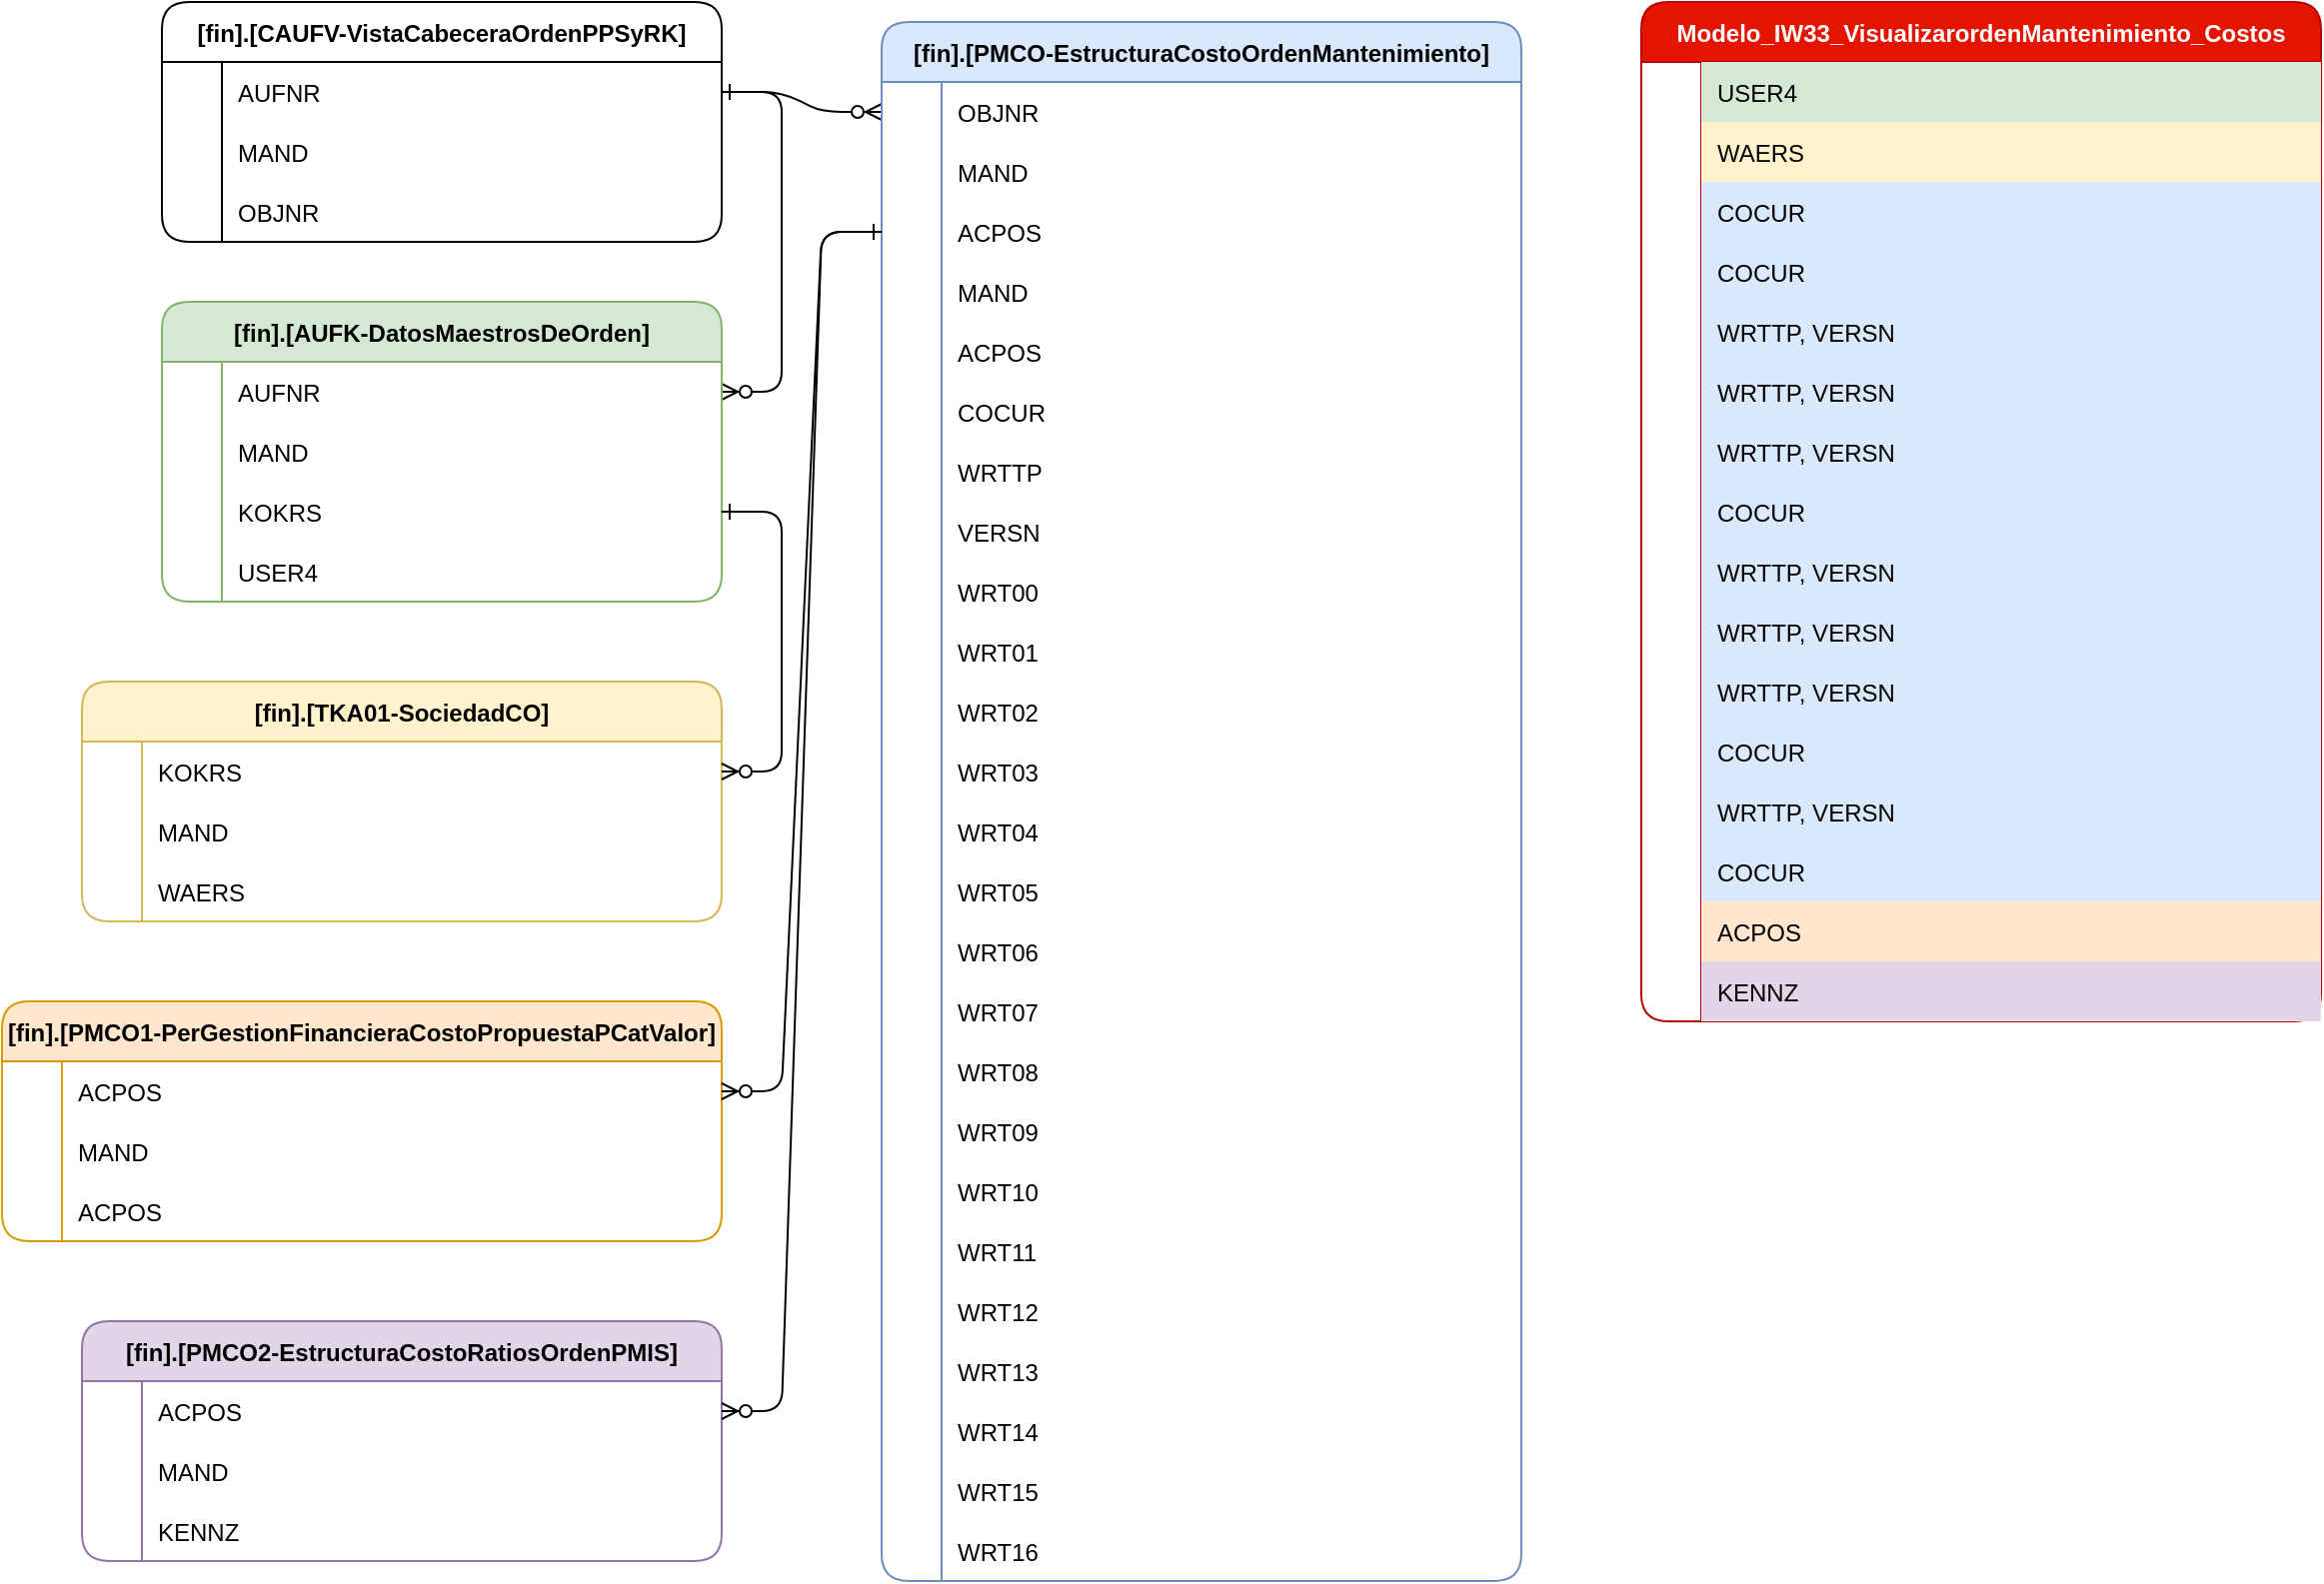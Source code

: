 <mxfile version="21.6.5" type="github">
  <diagram id="R2lEEEUBdFMjLlhIrx00" name="Page-1">
    <mxGraphModel dx="2273" dy="819" grid="1" gridSize="10" guides="1" tooltips="1" connect="1" arrows="1" fold="1" page="1" pageScale="1" pageWidth="850" pageHeight="1100" math="0" shadow="0" extFonts="Permanent Marker^https://fonts.googleapis.com/css?family=Permanent+Marker">
      <root>
        <mxCell id="0" />
        <mxCell id="1" parent="0" />
        <mxCell id="C-vyLk0tnHw3VtMMgP7b-1" value="" style="edgeStyle=entityRelationEdgeStyle;endArrow=ERzeroToMany;startArrow=ERone;endFill=1;startFill=0;exitX=1;exitY=0.5;exitDx=0;exitDy=0;entryX=1;entryY=0.5;entryDx=0;entryDy=0;" parent="1" source="gr5brloyY9IRNJG7pBj6-51" target="gr5brloyY9IRNJG7pBj6-128" edge="1">
          <mxGeometry width="100" height="100" relative="1" as="geometry">
            <mxPoint x="40" y="40" as="sourcePoint" />
            <mxPoint x="120" y="70" as="targetPoint" />
          </mxGeometry>
        </mxCell>
        <mxCell id="gr5brloyY9IRNJG7pBj6-1" value="Modelo_IW33_VisualizarordenMantenimiento_Costos" style="shape=table;startSize=30;container=1;collapsible=1;childLayout=tableLayout;fixedRows=1;rowLines=0;fontStyle=1;align=center;resizeLast=1;fillColor=#e51400;fontColor=#ffffff;strokeColor=#B20000;rounded=1;" vertex="1" parent="1">
          <mxGeometry x="460" y="40" width="340" height="510" as="geometry" />
        </mxCell>
        <mxCell id="gr5brloyY9IRNJG7pBj6-2" value="" style="shape=tableRow;horizontal=0;startSize=0;swimlaneHead=0;swimlaneBody=0;fillColor=none;collapsible=0;dropTarget=0;points=[[0,0.5],[1,0.5]];portConstraint=eastwest;strokeColor=inherit;top=0;left=0;right=0;bottom=0;" vertex="1" parent="gr5brloyY9IRNJG7pBj6-1">
          <mxGeometry y="30" width="340" height="30" as="geometry" />
        </mxCell>
        <mxCell id="gr5brloyY9IRNJG7pBj6-3" value="" style="shape=partialRectangle;overflow=hidden;connectable=0;fillColor=none;strokeColor=inherit;top=0;left=0;bottom=0;right=0;" vertex="1" parent="gr5brloyY9IRNJG7pBj6-2">
          <mxGeometry width="30" height="30" as="geometry">
            <mxRectangle width="30" height="30" as="alternateBounds" />
          </mxGeometry>
        </mxCell>
        <mxCell id="gr5brloyY9IRNJG7pBj6-4" value="USER4" style="shape=partialRectangle;overflow=hidden;connectable=0;fillColor=#d5e8d4;align=left;strokeColor=#82b366;top=0;left=0;bottom=0;right=0;spacingLeft=6;" vertex="1" parent="gr5brloyY9IRNJG7pBj6-2">
          <mxGeometry x="30" width="310" height="30" as="geometry">
            <mxRectangle width="310" height="30" as="alternateBounds" />
          </mxGeometry>
        </mxCell>
        <mxCell id="gr5brloyY9IRNJG7pBj6-5" value="" style="shape=tableRow;horizontal=0;startSize=0;swimlaneHead=0;swimlaneBody=0;fillColor=none;collapsible=0;dropTarget=0;points=[[0,0.5],[1,0.5]];portConstraint=eastwest;strokeColor=inherit;top=0;left=0;right=0;bottom=0;" vertex="1" parent="gr5brloyY9IRNJG7pBj6-1">
          <mxGeometry y="60" width="340" height="30" as="geometry" />
        </mxCell>
        <mxCell id="gr5brloyY9IRNJG7pBj6-6" value="" style="shape=partialRectangle;overflow=hidden;connectable=0;fillColor=none;strokeColor=inherit;top=0;left=0;bottom=0;right=0;" vertex="1" parent="gr5brloyY9IRNJG7pBj6-5">
          <mxGeometry width="30" height="30" as="geometry">
            <mxRectangle width="30" height="30" as="alternateBounds" />
          </mxGeometry>
        </mxCell>
        <mxCell id="gr5brloyY9IRNJG7pBj6-7" value="WAERS" style="shape=partialRectangle;overflow=hidden;connectable=0;fillColor=#fff2cc;align=left;strokeColor=#d6b656;top=0;left=0;bottom=0;right=0;spacingLeft=6;" vertex="1" parent="gr5brloyY9IRNJG7pBj6-5">
          <mxGeometry x="30" width="310" height="30" as="geometry">
            <mxRectangle width="310" height="30" as="alternateBounds" />
          </mxGeometry>
        </mxCell>
        <mxCell id="gr5brloyY9IRNJG7pBj6-8" value="" style="shape=tableRow;horizontal=0;startSize=0;swimlaneHead=0;swimlaneBody=0;fillColor=none;collapsible=0;dropTarget=0;points=[[0,0.5],[1,0.5]];portConstraint=eastwest;strokeColor=inherit;top=0;left=0;right=0;bottom=0;" vertex="1" parent="gr5brloyY9IRNJG7pBj6-1">
          <mxGeometry y="90" width="340" height="30" as="geometry" />
        </mxCell>
        <mxCell id="gr5brloyY9IRNJG7pBj6-9" value="" style="shape=partialRectangle;overflow=hidden;connectable=0;fillColor=none;strokeColor=inherit;top=0;left=0;bottom=0;right=0;" vertex="1" parent="gr5brloyY9IRNJG7pBj6-8">
          <mxGeometry width="30" height="30" as="geometry">
            <mxRectangle width="30" height="30" as="alternateBounds" />
          </mxGeometry>
        </mxCell>
        <mxCell id="gr5brloyY9IRNJG7pBj6-10" value="COCUR" style="shape=partialRectangle;overflow=hidden;connectable=0;fillColor=#dae8fc;align=left;strokeColor=#6c8ebf;top=0;left=0;bottom=0;right=0;spacingLeft=6;" vertex="1" parent="gr5brloyY9IRNJG7pBj6-8">
          <mxGeometry x="30" width="310" height="30" as="geometry">
            <mxRectangle width="310" height="30" as="alternateBounds" />
          </mxGeometry>
        </mxCell>
        <mxCell id="gr5brloyY9IRNJG7pBj6-11" value="" style="shape=tableRow;horizontal=0;startSize=0;swimlaneHead=0;swimlaneBody=0;fillColor=none;collapsible=0;dropTarget=0;points=[[0,0.5],[1,0.5]];portConstraint=eastwest;strokeColor=inherit;top=0;left=0;right=0;bottom=0;" vertex="1" parent="gr5brloyY9IRNJG7pBj6-1">
          <mxGeometry y="120" width="340" height="30" as="geometry" />
        </mxCell>
        <mxCell id="gr5brloyY9IRNJG7pBj6-12" value="" style="shape=partialRectangle;overflow=hidden;connectable=0;fillColor=none;strokeColor=inherit;top=0;left=0;bottom=0;right=0;" vertex="1" parent="gr5brloyY9IRNJG7pBj6-11">
          <mxGeometry width="30" height="30" as="geometry">
            <mxRectangle width="30" height="30" as="alternateBounds" />
          </mxGeometry>
        </mxCell>
        <mxCell id="gr5brloyY9IRNJG7pBj6-13" value="COCUR" style="shape=partialRectangle;overflow=hidden;connectable=0;fillColor=#dae8fc;align=left;strokeColor=#6c8ebf;top=0;left=0;bottom=0;right=0;spacingLeft=6;" vertex="1" parent="gr5brloyY9IRNJG7pBj6-11">
          <mxGeometry x="30" width="310" height="30" as="geometry">
            <mxRectangle width="310" height="30" as="alternateBounds" />
          </mxGeometry>
        </mxCell>
        <mxCell id="gr5brloyY9IRNJG7pBj6-14" value="" style="shape=tableRow;horizontal=0;startSize=0;swimlaneHead=0;swimlaneBody=0;fillColor=none;collapsible=0;dropTarget=0;points=[[0,0.5],[1,0.5]];portConstraint=eastwest;strokeColor=inherit;top=0;left=0;right=0;bottom=0;" vertex="1" parent="gr5brloyY9IRNJG7pBj6-1">
          <mxGeometry y="150" width="340" height="30" as="geometry" />
        </mxCell>
        <mxCell id="gr5brloyY9IRNJG7pBj6-15" value="" style="shape=partialRectangle;overflow=hidden;connectable=0;fillColor=none;strokeColor=inherit;top=0;left=0;bottom=0;right=0;" vertex="1" parent="gr5brloyY9IRNJG7pBj6-14">
          <mxGeometry width="30" height="30" as="geometry">
            <mxRectangle width="30" height="30" as="alternateBounds" />
          </mxGeometry>
        </mxCell>
        <mxCell id="gr5brloyY9IRNJG7pBj6-16" value="WRTTP, VERSN" style="shape=partialRectangle;overflow=hidden;connectable=0;fillColor=#dae8fc;align=left;strokeColor=#6c8ebf;top=0;left=0;bottom=0;right=0;spacingLeft=6;" vertex="1" parent="gr5brloyY9IRNJG7pBj6-14">
          <mxGeometry x="30" width="310" height="30" as="geometry">
            <mxRectangle width="310" height="30" as="alternateBounds" />
          </mxGeometry>
        </mxCell>
        <mxCell id="gr5brloyY9IRNJG7pBj6-17" value="" style="shape=tableRow;horizontal=0;startSize=0;swimlaneHead=0;swimlaneBody=0;fillColor=none;collapsible=0;dropTarget=0;points=[[0,0.5],[1,0.5]];portConstraint=eastwest;strokeColor=inherit;top=0;left=0;right=0;bottom=0;" vertex="1" parent="gr5brloyY9IRNJG7pBj6-1">
          <mxGeometry y="180" width="340" height="30" as="geometry" />
        </mxCell>
        <mxCell id="gr5brloyY9IRNJG7pBj6-18" value="" style="shape=partialRectangle;overflow=hidden;connectable=0;fillColor=none;strokeColor=inherit;top=0;left=0;bottom=0;right=0;" vertex="1" parent="gr5brloyY9IRNJG7pBj6-17">
          <mxGeometry width="30" height="30" as="geometry">
            <mxRectangle width="30" height="30" as="alternateBounds" />
          </mxGeometry>
        </mxCell>
        <mxCell id="gr5brloyY9IRNJG7pBj6-19" value="WRTTP, VERSN" style="shape=partialRectangle;overflow=hidden;connectable=0;fillColor=#dae8fc;align=left;strokeColor=#6c8ebf;top=0;left=0;bottom=0;right=0;spacingLeft=6;" vertex="1" parent="gr5brloyY9IRNJG7pBj6-17">
          <mxGeometry x="30" width="310" height="30" as="geometry">
            <mxRectangle width="310" height="30" as="alternateBounds" />
          </mxGeometry>
        </mxCell>
        <mxCell id="gr5brloyY9IRNJG7pBj6-20" value="" style="shape=tableRow;horizontal=0;startSize=0;swimlaneHead=0;swimlaneBody=0;fillColor=none;collapsible=0;dropTarget=0;points=[[0,0.5],[1,0.5]];portConstraint=eastwest;strokeColor=inherit;top=0;left=0;right=0;bottom=0;" vertex="1" parent="gr5brloyY9IRNJG7pBj6-1">
          <mxGeometry y="210" width="340" height="30" as="geometry" />
        </mxCell>
        <mxCell id="gr5brloyY9IRNJG7pBj6-21" value="" style="shape=partialRectangle;overflow=hidden;connectable=0;fillColor=none;strokeColor=inherit;top=0;left=0;bottom=0;right=0;" vertex="1" parent="gr5brloyY9IRNJG7pBj6-20">
          <mxGeometry width="30" height="30" as="geometry">
            <mxRectangle width="30" height="30" as="alternateBounds" />
          </mxGeometry>
        </mxCell>
        <mxCell id="gr5brloyY9IRNJG7pBj6-22" value="WRTTP, VERSN" style="shape=partialRectangle;overflow=hidden;connectable=0;fillColor=#dae8fc;align=left;strokeColor=#6c8ebf;top=0;left=0;bottom=0;right=0;spacingLeft=6;" vertex="1" parent="gr5brloyY9IRNJG7pBj6-20">
          <mxGeometry x="30" width="310" height="30" as="geometry">
            <mxRectangle width="310" height="30" as="alternateBounds" />
          </mxGeometry>
        </mxCell>
        <mxCell id="gr5brloyY9IRNJG7pBj6-23" value="" style="shape=tableRow;horizontal=0;startSize=0;swimlaneHead=0;swimlaneBody=0;fillColor=none;collapsible=0;dropTarget=0;points=[[0,0.5],[1,0.5]];portConstraint=eastwest;strokeColor=inherit;top=0;left=0;right=0;bottom=0;" vertex="1" parent="gr5brloyY9IRNJG7pBj6-1">
          <mxGeometry y="240" width="340" height="30" as="geometry" />
        </mxCell>
        <mxCell id="gr5brloyY9IRNJG7pBj6-24" value="" style="shape=partialRectangle;overflow=hidden;connectable=0;fillColor=none;strokeColor=inherit;top=0;left=0;bottom=0;right=0;" vertex="1" parent="gr5brloyY9IRNJG7pBj6-23">
          <mxGeometry width="30" height="30" as="geometry">
            <mxRectangle width="30" height="30" as="alternateBounds" />
          </mxGeometry>
        </mxCell>
        <mxCell id="gr5brloyY9IRNJG7pBj6-25" value="COCUR" style="shape=partialRectangle;overflow=hidden;connectable=0;fillColor=#dae8fc;align=left;strokeColor=#6c8ebf;top=0;left=0;bottom=0;right=0;spacingLeft=6;" vertex="1" parent="gr5brloyY9IRNJG7pBj6-23">
          <mxGeometry x="30" width="310" height="30" as="geometry">
            <mxRectangle width="310" height="30" as="alternateBounds" />
          </mxGeometry>
        </mxCell>
        <mxCell id="gr5brloyY9IRNJG7pBj6-26" value="" style="shape=tableRow;horizontal=0;startSize=0;swimlaneHead=0;swimlaneBody=0;fillColor=none;collapsible=0;dropTarget=0;points=[[0,0.5],[1,0.5]];portConstraint=eastwest;strokeColor=inherit;top=0;left=0;right=0;bottom=0;" vertex="1" parent="gr5brloyY9IRNJG7pBj6-1">
          <mxGeometry y="270" width="340" height="30" as="geometry" />
        </mxCell>
        <mxCell id="gr5brloyY9IRNJG7pBj6-27" value="" style="shape=partialRectangle;overflow=hidden;connectable=0;fillColor=none;strokeColor=inherit;top=0;left=0;bottom=0;right=0;" vertex="1" parent="gr5brloyY9IRNJG7pBj6-26">
          <mxGeometry width="30" height="30" as="geometry">
            <mxRectangle width="30" height="30" as="alternateBounds" />
          </mxGeometry>
        </mxCell>
        <mxCell id="gr5brloyY9IRNJG7pBj6-28" value="WRTTP, VERSN" style="shape=partialRectangle;overflow=hidden;connectable=0;fillColor=#dae8fc;align=left;strokeColor=#6c8ebf;top=0;left=0;bottom=0;right=0;spacingLeft=6;" vertex="1" parent="gr5brloyY9IRNJG7pBj6-26">
          <mxGeometry x="30" width="310" height="30" as="geometry">
            <mxRectangle width="310" height="30" as="alternateBounds" />
          </mxGeometry>
        </mxCell>
        <mxCell id="gr5brloyY9IRNJG7pBj6-29" value="" style="shape=tableRow;horizontal=0;startSize=0;swimlaneHead=0;swimlaneBody=0;fillColor=none;collapsible=0;dropTarget=0;points=[[0,0.5],[1,0.5]];portConstraint=eastwest;strokeColor=inherit;top=0;left=0;right=0;bottom=0;" vertex="1" parent="gr5brloyY9IRNJG7pBj6-1">
          <mxGeometry y="300" width="340" height="30" as="geometry" />
        </mxCell>
        <mxCell id="gr5brloyY9IRNJG7pBj6-30" value="" style="shape=partialRectangle;overflow=hidden;connectable=0;fillColor=none;strokeColor=inherit;top=0;left=0;bottom=0;right=0;" vertex="1" parent="gr5brloyY9IRNJG7pBj6-29">
          <mxGeometry width="30" height="30" as="geometry">
            <mxRectangle width="30" height="30" as="alternateBounds" />
          </mxGeometry>
        </mxCell>
        <mxCell id="gr5brloyY9IRNJG7pBj6-31" value="WRTTP, VERSN" style="shape=partialRectangle;overflow=hidden;connectable=0;fillColor=#dae8fc;align=left;strokeColor=#6c8ebf;top=0;left=0;bottom=0;right=0;spacingLeft=6;" vertex="1" parent="gr5brloyY9IRNJG7pBj6-29">
          <mxGeometry x="30" width="310" height="30" as="geometry">
            <mxRectangle width="310" height="30" as="alternateBounds" />
          </mxGeometry>
        </mxCell>
        <mxCell id="gr5brloyY9IRNJG7pBj6-32" value="" style="shape=tableRow;horizontal=0;startSize=0;swimlaneHead=0;swimlaneBody=0;fillColor=none;collapsible=0;dropTarget=0;points=[[0,0.5],[1,0.5]];portConstraint=eastwest;strokeColor=inherit;top=0;left=0;right=0;bottom=0;" vertex="1" parent="gr5brloyY9IRNJG7pBj6-1">
          <mxGeometry y="330" width="340" height="30" as="geometry" />
        </mxCell>
        <mxCell id="gr5brloyY9IRNJG7pBj6-33" value="" style="shape=partialRectangle;overflow=hidden;connectable=0;fillColor=none;strokeColor=inherit;top=0;left=0;bottom=0;right=0;" vertex="1" parent="gr5brloyY9IRNJG7pBj6-32">
          <mxGeometry width="30" height="30" as="geometry">
            <mxRectangle width="30" height="30" as="alternateBounds" />
          </mxGeometry>
        </mxCell>
        <mxCell id="gr5brloyY9IRNJG7pBj6-34" value="WRTTP, VERSN" style="shape=partialRectangle;overflow=hidden;connectable=0;fillColor=#dae8fc;align=left;strokeColor=#6c8ebf;top=0;left=0;bottom=0;right=0;spacingLeft=6;" vertex="1" parent="gr5brloyY9IRNJG7pBj6-32">
          <mxGeometry x="30" width="310" height="30" as="geometry">
            <mxRectangle width="310" height="30" as="alternateBounds" />
          </mxGeometry>
        </mxCell>
        <mxCell id="gr5brloyY9IRNJG7pBj6-35" value="" style="shape=tableRow;horizontal=0;startSize=0;swimlaneHead=0;swimlaneBody=0;fillColor=none;collapsible=0;dropTarget=0;points=[[0,0.5],[1,0.5]];portConstraint=eastwest;strokeColor=inherit;top=0;left=0;right=0;bottom=0;" vertex="1" parent="gr5brloyY9IRNJG7pBj6-1">
          <mxGeometry y="360" width="340" height="30" as="geometry" />
        </mxCell>
        <mxCell id="gr5brloyY9IRNJG7pBj6-36" value="" style="shape=partialRectangle;overflow=hidden;connectable=0;fillColor=none;strokeColor=inherit;top=0;left=0;bottom=0;right=0;" vertex="1" parent="gr5brloyY9IRNJG7pBj6-35">
          <mxGeometry width="30" height="30" as="geometry">
            <mxRectangle width="30" height="30" as="alternateBounds" />
          </mxGeometry>
        </mxCell>
        <mxCell id="gr5brloyY9IRNJG7pBj6-37" value="COCUR" style="shape=partialRectangle;overflow=hidden;connectable=0;fillColor=#dae8fc;align=left;strokeColor=#6c8ebf;top=0;left=0;bottom=0;right=0;spacingLeft=6;" vertex="1" parent="gr5brloyY9IRNJG7pBj6-35">
          <mxGeometry x="30" width="310" height="30" as="geometry">
            <mxRectangle width="310" height="30" as="alternateBounds" />
          </mxGeometry>
        </mxCell>
        <mxCell id="gr5brloyY9IRNJG7pBj6-38" value="" style="shape=tableRow;horizontal=0;startSize=0;swimlaneHead=0;swimlaneBody=0;fillColor=none;collapsible=0;dropTarget=0;points=[[0,0.5],[1,0.5]];portConstraint=eastwest;strokeColor=inherit;top=0;left=0;right=0;bottom=0;" vertex="1" parent="gr5brloyY9IRNJG7pBj6-1">
          <mxGeometry y="390" width="340" height="30" as="geometry" />
        </mxCell>
        <mxCell id="gr5brloyY9IRNJG7pBj6-39" value="" style="shape=partialRectangle;overflow=hidden;connectable=0;fillColor=none;strokeColor=inherit;top=0;left=0;bottom=0;right=0;" vertex="1" parent="gr5brloyY9IRNJG7pBj6-38">
          <mxGeometry width="30" height="30" as="geometry">
            <mxRectangle width="30" height="30" as="alternateBounds" />
          </mxGeometry>
        </mxCell>
        <mxCell id="gr5brloyY9IRNJG7pBj6-40" value="WRTTP, VERSN" style="shape=partialRectangle;overflow=hidden;connectable=0;fillColor=#dae8fc;align=left;strokeColor=#6c8ebf;top=0;left=0;bottom=0;right=0;spacingLeft=6;" vertex="1" parent="gr5brloyY9IRNJG7pBj6-38">
          <mxGeometry x="30" width="310" height="30" as="geometry">
            <mxRectangle width="310" height="30" as="alternateBounds" />
          </mxGeometry>
        </mxCell>
        <mxCell id="gr5brloyY9IRNJG7pBj6-41" value="" style="shape=tableRow;horizontal=0;startSize=0;swimlaneHead=0;swimlaneBody=0;fillColor=none;collapsible=0;dropTarget=0;points=[[0,0.5],[1,0.5]];portConstraint=eastwest;strokeColor=inherit;top=0;left=0;right=0;bottom=0;" vertex="1" parent="gr5brloyY9IRNJG7pBj6-1">
          <mxGeometry y="420" width="340" height="30" as="geometry" />
        </mxCell>
        <mxCell id="gr5brloyY9IRNJG7pBj6-42" value="" style="shape=partialRectangle;overflow=hidden;connectable=0;fillColor=none;strokeColor=inherit;top=0;left=0;bottom=0;right=0;" vertex="1" parent="gr5brloyY9IRNJG7pBj6-41">
          <mxGeometry width="30" height="30" as="geometry">
            <mxRectangle width="30" height="30" as="alternateBounds" />
          </mxGeometry>
        </mxCell>
        <mxCell id="gr5brloyY9IRNJG7pBj6-43" value="COCUR" style="shape=partialRectangle;overflow=hidden;connectable=0;align=left;top=0;left=0;bottom=0;right=0;spacingLeft=6;fillColor=#dae8fc;strokeColor=#6c8ebf;" vertex="1" parent="gr5brloyY9IRNJG7pBj6-41">
          <mxGeometry x="30" width="310" height="30" as="geometry">
            <mxRectangle width="310" height="30" as="alternateBounds" />
          </mxGeometry>
        </mxCell>
        <mxCell id="gr5brloyY9IRNJG7pBj6-44" value="" style="shape=tableRow;horizontal=0;startSize=0;swimlaneHead=0;swimlaneBody=0;fillColor=none;collapsible=0;dropTarget=0;points=[[0,0.5],[1,0.5]];portConstraint=eastwest;strokeColor=inherit;top=0;left=0;right=0;bottom=0;" vertex="1" parent="gr5brloyY9IRNJG7pBj6-1">
          <mxGeometry y="450" width="340" height="30" as="geometry" />
        </mxCell>
        <mxCell id="gr5brloyY9IRNJG7pBj6-45" value="" style="shape=partialRectangle;overflow=hidden;connectable=0;fillColor=none;strokeColor=inherit;top=0;left=0;bottom=0;right=0;" vertex="1" parent="gr5brloyY9IRNJG7pBj6-44">
          <mxGeometry width="30" height="30" as="geometry">
            <mxRectangle width="30" height="30" as="alternateBounds" />
          </mxGeometry>
        </mxCell>
        <mxCell id="gr5brloyY9IRNJG7pBj6-46" value="ACPOS" style="shape=partialRectangle;overflow=hidden;connectable=0;align=left;top=0;left=0;bottom=0;right=0;spacingLeft=6;fillColor=#ffe6cc;strokeColor=#d79b00;" vertex="1" parent="gr5brloyY9IRNJG7pBj6-44">
          <mxGeometry x="30" width="310" height="30" as="geometry">
            <mxRectangle width="310" height="30" as="alternateBounds" />
          </mxGeometry>
        </mxCell>
        <mxCell id="gr5brloyY9IRNJG7pBj6-47" value="" style="shape=tableRow;horizontal=0;startSize=0;swimlaneHead=0;swimlaneBody=0;fillColor=none;collapsible=0;dropTarget=0;points=[[0,0.5],[1,0.5]];portConstraint=eastwest;strokeColor=inherit;top=0;left=0;right=0;bottom=0;" vertex="1" parent="gr5brloyY9IRNJG7pBj6-1">
          <mxGeometry y="480" width="340" height="30" as="geometry" />
        </mxCell>
        <mxCell id="gr5brloyY9IRNJG7pBj6-48" value="" style="shape=partialRectangle;overflow=hidden;connectable=0;fillColor=none;strokeColor=inherit;top=0;left=0;bottom=0;right=0;" vertex="1" parent="gr5brloyY9IRNJG7pBj6-47">
          <mxGeometry width="30" height="30" as="geometry">
            <mxRectangle width="30" height="30" as="alternateBounds" />
          </mxGeometry>
        </mxCell>
        <mxCell id="gr5brloyY9IRNJG7pBj6-49" value="KENNZ" style="shape=partialRectangle;overflow=hidden;connectable=0;align=left;top=0;left=0;bottom=0;right=0;spacingLeft=6;fillColor=#e1d5e7;strokeColor=#9673a6;" vertex="1" parent="gr5brloyY9IRNJG7pBj6-47">
          <mxGeometry x="30" width="310" height="30" as="geometry">
            <mxRectangle width="310" height="30" as="alternateBounds" />
          </mxGeometry>
        </mxCell>
        <mxCell id="gr5brloyY9IRNJG7pBj6-50" value="[fin].[CAUFV-VistaCabeceraOrdenPPSyRK]" style="shape=table;startSize=30;container=1;collapsible=1;childLayout=tableLayout;fixedRows=1;rowLines=0;fontStyle=1;align=center;resizeLast=1;rounded=1;" vertex="1" parent="1">
          <mxGeometry x="-280" y="40" width="280" height="120" as="geometry" />
        </mxCell>
        <mxCell id="gr5brloyY9IRNJG7pBj6-51" value="" style="shape=tableRow;horizontal=0;startSize=0;swimlaneHead=0;swimlaneBody=0;fillColor=none;collapsible=0;dropTarget=0;points=[[0,0.5],[1,0.5]];portConstraint=eastwest;strokeColor=inherit;top=0;left=0;right=0;bottom=0;" vertex="1" parent="gr5brloyY9IRNJG7pBj6-50">
          <mxGeometry y="30" width="280" height="30" as="geometry" />
        </mxCell>
        <mxCell id="gr5brloyY9IRNJG7pBj6-52" value="" style="shape=partialRectangle;overflow=hidden;connectable=0;fillColor=none;strokeColor=inherit;top=0;left=0;bottom=0;right=0;" vertex="1" parent="gr5brloyY9IRNJG7pBj6-51">
          <mxGeometry width="30" height="30" as="geometry">
            <mxRectangle width="30" height="30" as="alternateBounds" />
          </mxGeometry>
        </mxCell>
        <mxCell id="gr5brloyY9IRNJG7pBj6-53" value="AUFNR" style="shape=partialRectangle;overflow=hidden;connectable=0;fillColor=none;align=left;strokeColor=inherit;top=0;left=0;bottom=0;right=0;spacingLeft=6;" vertex="1" parent="gr5brloyY9IRNJG7pBj6-51">
          <mxGeometry x="30" width="250" height="30" as="geometry">
            <mxRectangle width="250" height="30" as="alternateBounds" />
          </mxGeometry>
        </mxCell>
        <mxCell id="gr5brloyY9IRNJG7pBj6-54" value="" style="shape=tableRow;horizontal=0;startSize=0;swimlaneHead=0;swimlaneBody=0;fillColor=none;collapsible=0;dropTarget=0;points=[[0,0.5],[1,0.5]];portConstraint=eastwest;strokeColor=inherit;top=0;left=0;right=0;bottom=0;" vertex="1" parent="gr5brloyY9IRNJG7pBj6-50">
          <mxGeometry y="60" width="280" height="30" as="geometry" />
        </mxCell>
        <mxCell id="gr5brloyY9IRNJG7pBj6-55" value="" style="shape=partialRectangle;overflow=hidden;connectable=0;fillColor=none;strokeColor=inherit;top=0;left=0;bottom=0;right=0;" vertex="1" parent="gr5brloyY9IRNJG7pBj6-54">
          <mxGeometry width="30" height="30" as="geometry">
            <mxRectangle width="30" height="30" as="alternateBounds" />
          </mxGeometry>
        </mxCell>
        <mxCell id="gr5brloyY9IRNJG7pBj6-56" value="MAND" style="shape=partialRectangle;overflow=hidden;connectable=0;fillColor=none;align=left;strokeColor=inherit;top=0;left=0;bottom=0;right=0;spacingLeft=6;" vertex="1" parent="gr5brloyY9IRNJG7pBj6-54">
          <mxGeometry x="30" width="250" height="30" as="geometry">
            <mxRectangle width="250" height="30" as="alternateBounds" />
          </mxGeometry>
        </mxCell>
        <mxCell id="gr5brloyY9IRNJG7pBj6-57" value="" style="shape=tableRow;horizontal=0;startSize=0;swimlaneHead=0;swimlaneBody=0;fillColor=none;collapsible=0;dropTarget=0;points=[[0,0.5],[1,0.5]];portConstraint=eastwest;strokeColor=inherit;top=0;left=0;right=0;bottom=0;" vertex="1" parent="gr5brloyY9IRNJG7pBj6-50">
          <mxGeometry y="90" width="280" height="30" as="geometry" />
        </mxCell>
        <mxCell id="gr5brloyY9IRNJG7pBj6-58" value="" style="shape=partialRectangle;overflow=hidden;connectable=0;fillColor=none;strokeColor=inherit;top=0;left=0;bottom=0;right=0;" vertex="1" parent="gr5brloyY9IRNJG7pBj6-57">
          <mxGeometry width="30" height="30" as="geometry">
            <mxRectangle width="30" height="30" as="alternateBounds" />
          </mxGeometry>
        </mxCell>
        <mxCell id="gr5brloyY9IRNJG7pBj6-59" value="OBJNR" style="shape=partialRectangle;overflow=hidden;connectable=0;fillColor=none;align=left;strokeColor=inherit;top=0;left=0;bottom=0;right=0;spacingLeft=6;" vertex="1" parent="gr5brloyY9IRNJG7pBj6-57">
          <mxGeometry x="30" width="250" height="30" as="geometry">
            <mxRectangle width="250" height="30" as="alternateBounds" />
          </mxGeometry>
        </mxCell>
        <mxCell id="gr5brloyY9IRNJG7pBj6-127" value="[fin].[AUFK-DatosMaestrosDeOrden]" style="shape=table;startSize=30;container=1;collapsible=1;childLayout=tableLayout;fixedRows=1;rowLines=0;fontStyle=1;align=center;resizeLast=1;rounded=1;fillColor=#d5e8d4;strokeColor=#82b366;" vertex="1" parent="1">
          <mxGeometry x="-280" y="190" width="280" height="150" as="geometry" />
        </mxCell>
        <mxCell id="gr5brloyY9IRNJG7pBj6-128" value="" style="shape=tableRow;horizontal=0;startSize=0;swimlaneHead=0;swimlaneBody=0;fillColor=none;collapsible=0;dropTarget=0;points=[[0,0.5],[1,0.5]];portConstraint=eastwest;strokeColor=inherit;top=0;left=0;right=0;bottom=0;" vertex="1" parent="gr5brloyY9IRNJG7pBj6-127">
          <mxGeometry y="30" width="280" height="30" as="geometry" />
        </mxCell>
        <mxCell id="gr5brloyY9IRNJG7pBj6-129" value="" style="shape=partialRectangle;overflow=hidden;connectable=0;fillColor=none;strokeColor=inherit;top=0;left=0;bottom=0;right=0;" vertex="1" parent="gr5brloyY9IRNJG7pBj6-128">
          <mxGeometry width="30" height="30" as="geometry">
            <mxRectangle width="30" height="30" as="alternateBounds" />
          </mxGeometry>
        </mxCell>
        <mxCell id="gr5brloyY9IRNJG7pBj6-130" value="AUFNR" style="shape=partialRectangle;overflow=hidden;connectable=0;fillColor=none;align=left;strokeColor=inherit;top=0;left=0;bottom=0;right=0;spacingLeft=6;" vertex="1" parent="gr5brloyY9IRNJG7pBj6-128">
          <mxGeometry x="30" width="250" height="30" as="geometry">
            <mxRectangle width="250" height="30" as="alternateBounds" />
          </mxGeometry>
        </mxCell>
        <mxCell id="gr5brloyY9IRNJG7pBj6-131" value="" style="shape=tableRow;horizontal=0;startSize=0;swimlaneHead=0;swimlaneBody=0;fillColor=none;collapsible=0;dropTarget=0;points=[[0,0.5],[1,0.5]];portConstraint=eastwest;strokeColor=inherit;top=0;left=0;right=0;bottom=0;" vertex="1" parent="gr5brloyY9IRNJG7pBj6-127">
          <mxGeometry y="60" width="280" height="30" as="geometry" />
        </mxCell>
        <mxCell id="gr5brloyY9IRNJG7pBj6-132" value="" style="shape=partialRectangle;overflow=hidden;connectable=0;fillColor=none;strokeColor=inherit;top=0;left=0;bottom=0;right=0;" vertex="1" parent="gr5brloyY9IRNJG7pBj6-131">
          <mxGeometry width="30" height="30" as="geometry">
            <mxRectangle width="30" height="30" as="alternateBounds" />
          </mxGeometry>
        </mxCell>
        <mxCell id="gr5brloyY9IRNJG7pBj6-133" value="MAND" style="shape=partialRectangle;overflow=hidden;connectable=0;fillColor=none;align=left;strokeColor=inherit;top=0;left=0;bottom=0;right=0;spacingLeft=6;" vertex="1" parent="gr5brloyY9IRNJG7pBj6-131">
          <mxGeometry x="30" width="250" height="30" as="geometry">
            <mxRectangle width="250" height="30" as="alternateBounds" />
          </mxGeometry>
        </mxCell>
        <mxCell id="gr5brloyY9IRNJG7pBj6-134" value="" style="shape=tableRow;horizontal=0;startSize=0;swimlaneHead=0;swimlaneBody=0;fillColor=none;collapsible=0;dropTarget=0;points=[[0,0.5],[1,0.5]];portConstraint=eastwest;strokeColor=inherit;top=0;left=0;right=0;bottom=0;" vertex="1" parent="gr5brloyY9IRNJG7pBj6-127">
          <mxGeometry y="90" width="280" height="30" as="geometry" />
        </mxCell>
        <mxCell id="gr5brloyY9IRNJG7pBj6-135" value="" style="shape=partialRectangle;overflow=hidden;connectable=0;fillColor=none;strokeColor=inherit;top=0;left=0;bottom=0;right=0;" vertex="1" parent="gr5brloyY9IRNJG7pBj6-134">
          <mxGeometry width="30" height="30" as="geometry">
            <mxRectangle width="30" height="30" as="alternateBounds" />
          </mxGeometry>
        </mxCell>
        <mxCell id="gr5brloyY9IRNJG7pBj6-136" value="KOKRS" style="shape=partialRectangle;overflow=hidden;connectable=0;fillColor=none;align=left;strokeColor=inherit;top=0;left=0;bottom=0;right=0;spacingLeft=6;" vertex="1" parent="gr5brloyY9IRNJG7pBj6-134">
          <mxGeometry x="30" width="250" height="30" as="geometry">
            <mxRectangle width="250" height="30" as="alternateBounds" />
          </mxGeometry>
        </mxCell>
        <mxCell id="gr5brloyY9IRNJG7pBj6-137" value="" style="shape=tableRow;horizontal=0;startSize=0;swimlaneHead=0;swimlaneBody=0;fillColor=none;collapsible=0;dropTarget=0;points=[[0,0.5],[1,0.5]];portConstraint=eastwest;strokeColor=inherit;top=0;left=0;right=0;bottom=0;" vertex="1" parent="gr5brloyY9IRNJG7pBj6-127">
          <mxGeometry y="120" width="280" height="30" as="geometry" />
        </mxCell>
        <mxCell id="gr5brloyY9IRNJG7pBj6-138" value="" style="shape=partialRectangle;overflow=hidden;connectable=0;fillColor=none;strokeColor=inherit;top=0;left=0;bottom=0;right=0;" vertex="1" parent="gr5brloyY9IRNJG7pBj6-137">
          <mxGeometry width="30" height="30" as="geometry">
            <mxRectangle width="30" height="30" as="alternateBounds" />
          </mxGeometry>
        </mxCell>
        <mxCell id="gr5brloyY9IRNJG7pBj6-139" value="USER4" style="shape=partialRectangle;overflow=hidden;connectable=0;fillColor=none;align=left;strokeColor=inherit;top=0;left=0;bottom=0;right=0;spacingLeft=6;" vertex="1" parent="gr5brloyY9IRNJG7pBj6-137">
          <mxGeometry x="30" width="250" height="30" as="geometry">
            <mxRectangle width="250" height="30" as="alternateBounds" />
          </mxGeometry>
        </mxCell>
        <mxCell id="gr5brloyY9IRNJG7pBj6-140" value="" style="edgeStyle=entityRelationEdgeStyle;endArrow=ERzeroToMany;startArrow=ERone;endFill=1;startFill=0;exitX=1;exitY=0.5;exitDx=0;exitDy=0;entryX=0;entryY=0.5;entryDx=0;entryDy=0;" edge="1" parent="1" source="gr5brloyY9IRNJG7pBj6-51" target="gr5brloyY9IRNJG7pBj6-173">
          <mxGeometry width="100" height="100" relative="1" as="geometry">
            <mxPoint x="10" y="95" as="sourcePoint" />
            <mxPoint x="80" y="85" as="targetPoint" />
          </mxGeometry>
        </mxCell>
        <mxCell id="gr5brloyY9IRNJG7pBj6-141" value="[fin].[PMCO1-PerGestionFinancieraCostoPropuestaPCatValor]" style="shape=table;startSize=30;container=1;collapsible=1;childLayout=tableLayout;fixedRows=1;rowLines=0;fontStyle=1;align=center;resizeLast=1;rounded=1;fillColor=#ffe6cc;strokeColor=#d79b00;" vertex="1" parent="1">
          <mxGeometry x="-360" y="540" width="360" height="120" as="geometry" />
        </mxCell>
        <mxCell id="gr5brloyY9IRNJG7pBj6-142" value="" style="shape=tableRow;horizontal=0;startSize=0;swimlaneHead=0;swimlaneBody=0;fillColor=none;collapsible=0;dropTarget=0;points=[[0,0.5],[1,0.5]];portConstraint=eastwest;strokeColor=inherit;top=0;left=0;right=0;bottom=0;" vertex="1" parent="gr5brloyY9IRNJG7pBj6-141">
          <mxGeometry y="30" width="360" height="30" as="geometry" />
        </mxCell>
        <mxCell id="gr5brloyY9IRNJG7pBj6-143" value="" style="shape=partialRectangle;overflow=hidden;connectable=0;fillColor=none;strokeColor=inherit;top=0;left=0;bottom=0;right=0;" vertex="1" parent="gr5brloyY9IRNJG7pBj6-142">
          <mxGeometry width="30" height="30" as="geometry">
            <mxRectangle width="30" height="30" as="alternateBounds" />
          </mxGeometry>
        </mxCell>
        <mxCell id="gr5brloyY9IRNJG7pBj6-144" value="ACPOS" style="shape=partialRectangle;overflow=hidden;connectable=0;fillColor=none;align=left;strokeColor=inherit;top=0;left=0;bottom=0;right=0;spacingLeft=6;" vertex="1" parent="gr5brloyY9IRNJG7pBj6-142">
          <mxGeometry x="30" width="330" height="30" as="geometry">
            <mxRectangle width="330" height="30" as="alternateBounds" />
          </mxGeometry>
        </mxCell>
        <mxCell id="gr5brloyY9IRNJG7pBj6-145" value="" style="shape=tableRow;horizontal=0;startSize=0;swimlaneHead=0;swimlaneBody=0;fillColor=none;collapsible=0;dropTarget=0;points=[[0,0.5],[1,0.5]];portConstraint=eastwest;strokeColor=inherit;top=0;left=0;right=0;bottom=0;" vertex="1" parent="gr5brloyY9IRNJG7pBj6-141">
          <mxGeometry y="60" width="360" height="30" as="geometry" />
        </mxCell>
        <mxCell id="gr5brloyY9IRNJG7pBj6-146" value="" style="shape=partialRectangle;overflow=hidden;connectable=0;fillColor=none;strokeColor=inherit;top=0;left=0;bottom=0;right=0;" vertex="1" parent="gr5brloyY9IRNJG7pBj6-145">
          <mxGeometry width="30" height="30" as="geometry">
            <mxRectangle width="30" height="30" as="alternateBounds" />
          </mxGeometry>
        </mxCell>
        <mxCell id="gr5brloyY9IRNJG7pBj6-147" value="MAND" style="shape=partialRectangle;overflow=hidden;connectable=0;fillColor=none;align=left;strokeColor=inherit;top=0;left=0;bottom=0;right=0;spacingLeft=6;" vertex="1" parent="gr5brloyY9IRNJG7pBj6-145">
          <mxGeometry x="30" width="330" height="30" as="geometry">
            <mxRectangle width="330" height="30" as="alternateBounds" />
          </mxGeometry>
        </mxCell>
        <mxCell id="gr5brloyY9IRNJG7pBj6-148" value="" style="shape=tableRow;horizontal=0;startSize=0;swimlaneHead=0;swimlaneBody=0;fillColor=none;collapsible=0;dropTarget=0;points=[[0,0.5],[1,0.5]];portConstraint=eastwest;strokeColor=inherit;top=0;left=0;right=0;bottom=0;" vertex="1" parent="gr5brloyY9IRNJG7pBj6-141">
          <mxGeometry y="90" width="360" height="30" as="geometry" />
        </mxCell>
        <mxCell id="gr5brloyY9IRNJG7pBj6-149" value="" style="shape=partialRectangle;overflow=hidden;connectable=0;fillColor=none;strokeColor=inherit;top=0;left=0;bottom=0;right=0;" vertex="1" parent="gr5brloyY9IRNJG7pBj6-148">
          <mxGeometry width="30" height="30" as="geometry">
            <mxRectangle width="30" height="30" as="alternateBounds" />
          </mxGeometry>
        </mxCell>
        <mxCell id="gr5brloyY9IRNJG7pBj6-150" value="ACPOS" style="shape=partialRectangle;overflow=hidden;connectable=0;fillColor=none;align=left;strokeColor=inherit;top=0;left=0;bottom=0;right=0;spacingLeft=6;" vertex="1" parent="gr5brloyY9IRNJG7pBj6-148">
          <mxGeometry x="30" width="330" height="30" as="geometry">
            <mxRectangle width="330" height="30" as="alternateBounds" />
          </mxGeometry>
        </mxCell>
        <mxCell id="gr5brloyY9IRNJG7pBj6-151" value="[fin].[PMCO2-EstructuraCostoRatiosOrdenPMIS]" style="shape=table;startSize=30;container=1;collapsible=1;childLayout=tableLayout;fixedRows=1;rowLines=0;fontStyle=1;align=center;resizeLast=1;rounded=1;fillColor=#e1d5e7;strokeColor=#9673a6;" vertex="1" parent="1">
          <mxGeometry x="-320" y="700" width="320" height="120" as="geometry" />
        </mxCell>
        <mxCell id="gr5brloyY9IRNJG7pBj6-152" value="" style="shape=tableRow;horizontal=0;startSize=0;swimlaneHead=0;swimlaneBody=0;fillColor=none;collapsible=0;dropTarget=0;points=[[0,0.5],[1,0.5]];portConstraint=eastwest;strokeColor=inherit;top=0;left=0;right=0;bottom=0;" vertex="1" parent="gr5brloyY9IRNJG7pBj6-151">
          <mxGeometry y="30" width="320" height="30" as="geometry" />
        </mxCell>
        <mxCell id="gr5brloyY9IRNJG7pBj6-153" value="" style="shape=partialRectangle;overflow=hidden;connectable=0;fillColor=none;strokeColor=inherit;top=0;left=0;bottom=0;right=0;" vertex="1" parent="gr5brloyY9IRNJG7pBj6-152">
          <mxGeometry width="30" height="30" as="geometry">
            <mxRectangle width="30" height="30" as="alternateBounds" />
          </mxGeometry>
        </mxCell>
        <mxCell id="gr5brloyY9IRNJG7pBj6-154" value="ACPOS" style="shape=partialRectangle;overflow=hidden;connectable=0;fillColor=none;align=left;strokeColor=inherit;top=0;left=0;bottom=0;right=0;spacingLeft=6;" vertex="1" parent="gr5brloyY9IRNJG7pBj6-152">
          <mxGeometry x="30" width="290" height="30" as="geometry">
            <mxRectangle width="290" height="30" as="alternateBounds" />
          </mxGeometry>
        </mxCell>
        <mxCell id="gr5brloyY9IRNJG7pBj6-155" value="" style="shape=tableRow;horizontal=0;startSize=0;swimlaneHead=0;swimlaneBody=0;fillColor=none;collapsible=0;dropTarget=0;points=[[0,0.5],[1,0.5]];portConstraint=eastwest;strokeColor=inherit;top=0;left=0;right=0;bottom=0;" vertex="1" parent="gr5brloyY9IRNJG7pBj6-151">
          <mxGeometry y="60" width="320" height="30" as="geometry" />
        </mxCell>
        <mxCell id="gr5brloyY9IRNJG7pBj6-156" value="" style="shape=partialRectangle;overflow=hidden;connectable=0;fillColor=none;strokeColor=inherit;top=0;left=0;bottom=0;right=0;" vertex="1" parent="gr5brloyY9IRNJG7pBj6-155">
          <mxGeometry width="30" height="30" as="geometry">
            <mxRectangle width="30" height="30" as="alternateBounds" />
          </mxGeometry>
        </mxCell>
        <mxCell id="gr5brloyY9IRNJG7pBj6-157" value="MAND" style="shape=partialRectangle;overflow=hidden;connectable=0;fillColor=none;align=left;strokeColor=inherit;top=0;left=0;bottom=0;right=0;spacingLeft=6;" vertex="1" parent="gr5brloyY9IRNJG7pBj6-155">
          <mxGeometry x="30" width="290" height="30" as="geometry">
            <mxRectangle width="290" height="30" as="alternateBounds" />
          </mxGeometry>
        </mxCell>
        <mxCell id="gr5brloyY9IRNJG7pBj6-158" value="" style="shape=tableRow;horizontal=0;startSize=0;swimlaneHead=0;swimlaneBody=0;fillColor=none;collapsible=0;dropTarget=0;points=[[0,0.5],[1,0.5]];portConstraint=eastwest;strokeColor=inherit;top=0;left=0;right=0;bottom=0;" vertex="1" parent="gr5brloyY9IRNJG7pBj6-151">
          <mxGeometry y="90" width="320" height="30" as="geometry" />
        </mxCell>
        <mxCell id="gr5brloyY9IRNJG7pBj6-159" value="" style="shape=partialRectangle;overflow=hidden;connectable=0;fillColor=none;strokeColor=inherit;top=0;left=0;bottom=0;right=0;" vertex="1" parent="gr5brloyY9IRNJG7pBj6-158">
          <mxGeometry width="30" height="30" as="geometry">
            <mxRectangle width="30" height="30" as="alternateBounds" />
          </mxGeometry>
        </mxCell>
        <mxCell id="gr5brloyY9IRNJG7pBj6-160" value="KENNZ" style="shape=partialRectangle;overflow=hidden;connectable=0;fillColor=none;align=left;strokeColor=inherit;top=0;left=0;bottom=0;right=0;spacingLeft=6;" vertex="1" parent="gr5brloyY9IRNJG7pBj6-158">
          <mxGeometry x="30" width="290" height="30" as="geometry">
            <mxRectangle width="290" height="30" as="alternateBounds" />
          </mxGeometry>
        </mxCell>
        <mxCell id="gr5brloyY9IRNJG7pBj6-161" value="[fin].[TKA01-SociedadCO]" style="shape=table;startSize=30;container=1;collapsible=1;childLayout=tableLayout;fixedRows=1;rowLines=0;fontStyle=1;align=center;resizeLast=1;rounded=1;fillColor=#fff2cc;strokeColor=#d6b656;" vertex="1" parent="1">
          <mxGeometry x="-320" y="380" width="320" height="120" as="geometry" />
        </mxCell>
        <mxCell id="gr5brloyY9IRNJG7pBj6-162" value="" style="shape=tableRow;horizontal=0;startSize=0;swimlaneHead=0;swimlaneBody=0;fillColor=none;collapsible=0;dropTarget=0;points=[[0,0.5],[1,0.5]];portConstraint=eastwest;strokeColor=inherit;top=0;left=0;right=0;bottom=0;" vertex="1" parent="gr5brloyY9IRNJG7pBj6-161">
          <mxGeometry y="30" width="320" height="30" as="geometry" />
        </mxCell>
        <mxCell id="gr5brloyY9IRNJG7pBj6-163" value="" style="shape=partialRectangle;overflow=hidden;connectable=0;fillColor=none;strokeColor=inherit;top=0;left=0;bottom=0;right=0;" vertex="1" parent="gr5brloyY9IRNJG7pBj6-162">
          <mxGeometry width="30" height="30" as="geometry">
            <mxRectangle width="30" height="30" as="alternateBounds" />
          </mxGeometry>
        </mxCell>
        <mxCell id="gr5brloyY9IRNJG7pBj6-164" value="KOKRS" style="shape=partialRectangle;overflow=hidden;connectable=0;fillColor=none;align=left;strokeColor=inherit;top=0;left=0;bottom=0;right=0;spacingLeft=6;" vertex="1" parent="gr5brloyY9IRNJG7pBj6-162">
          <mxGeometry x="30" width="290" height="30" as="geometry">
            <mxRectangle width="290" height="30" as="alternateBounds" />
          </mxGeometry>
        </mxCell>
        <mxCell id="gr5brloyY9IRNJG7pBj6-165" value="" style="shape=tableRow;horizontal=0;startSize=0;swimlaneHead=0;swimlaneBody=0;fillColor=none;collapsible=0;dropTarget=0;points=[[0,0.5],[1,0.5]];portConstraint=eastwest;strokeColor=inherit;top=0;left=0;right=0;bottom=0;" vertex="1" parent="gr5brloyY9IRNJG7pBj6-161">
          <mxGeometry y="60" width="320" height="30" as="geometry" />
        </mxCell>
        <mxCell id="gr5brloyY9IRNJG7pBj6-166" value="" style="shape=partialRectangle;overflow=hidden;connectable=0;fillColor=none;strokeColor=inherit;top=0;left=0;bottom=0;right=0;" vertex="1" parent="gr5brloyY9IRNJG7pBj6-165">
          <mxGeometry width="30" height="30" as="geometry">
            <mxRectangle width="30" height="30" as="alternateBounds" />
          </mxGeometry>
        </mxCell>
        <mxCell id="gr5brloyY9IRNJG7pBj6-167" value="MAND" style="shape=partialRectangle;overflow=hidden;connectable=0;fillColor=none;align=left;strokeColor=inherit;top=0;left=0;bottom=0;right=0;spacingLeft=6;" vertex="1" parent="gr5brloyY9IRNJG7pBj6-165">
          <mxGeometry x="30" width="290" height="30" as="geometry">
            <mxRectangle width="290" height="30" as="alternateBounds" />
          </mxGeometry>
        </mxCell>
        <mxCell id="gr5brloyY9IRNJG7pBj6-168" value="" style="shape=tableRow;horizontal=0;startSize=0;swimlaneHead=0;swimlaneBody=0;fillColor=none;collapsible=0;dropTarget=0;points=[[0,0.5],[1,0.5]];portConstraint=eastwest;strokeColor=inherit;top=0;left=0;right=0;bottom=0;" vertex="1" parent="gr5brloyY9IRNJG7pBj6-161">
          <mxGeometry y="90" width="320" height="30" as="geometry" />
        </mxCell>
        <mxCell id="gr5brloyY9IRNJG7pBj6-169" value="" style="shape=partialRectangle;overflow=hidden;connectable=0;fillColor=none;strokeColor=inherit;top=0;left=0;bottom=0;right=0;" vertex="1" parent="gr5brloyY9IRNJG7pBj6-168">
          <mxGeometry width="30" height="30" as="geometry">
            <mxRectangle width="30" height="30" as="alternateBounds" />
          </mxGeometry>
        </mxCell>
        <mxCell id="gr5brloyY9IRNJG7pBj6-170" value="WAERS" style="shape=partialRectangle;overflow=hidden;connectable=0;fillColor=none;align=left;strokeColor=inherit;top=0;left=0;bottom=0;right=0;spacingLeft=6;" vertex="1" parent="gr5brloyY9IRNJG7pBj6-168">
          <mxGeometry x="30" width="290" height="30" as="geometry">
            <mxRectangle width="290" height="30" as="alternateBounds" />
          </mxGeometry>
        </mxCell>
        <mxCell id="gr5brloyY9IRNJG7pBj6-171" value="" style="edgeStyle=entityRelationEdgeStyle;endArrow=ERzeroToMany;startArrow=ERone;endFill=1;startFill=0;exitX=0;exitY=0.5;exitDx=0;exitDy=0;entryX=1;entryY=0.5;entryDx=0;entryDy=0;" edge="1" parent="1" source="gr5brloyY9IRNJG7pBj6-179" target="gr5brloyY9IRNJG7pBj6-142">
          <mxGeometry width="100" height="100" relative="1" as="geometry">
            <mxPoint x="10" y="95" as="sourcePoint" />
            <mxPoint x="10" y="275" as="targetPoint" />
          </mxGeometry>
        </mxCell>
        <mxCell id="gr5brloyY9IRNJG7pBj6-172" value="[fin].[PMCO-EstructuraCostoOrdenMantenimiento]" style="shape=table;startSize=30;container=1;collapsible=1;childLayout=tableLayout;fixedRows=1;rowLines=0;fontStyle=1;align=center;resizeLast=1;fillColor=#dae8fc;strokeColor=#6c8ebf;rounded=1;" vertex="1" parent="1">
          <mxGeometry x="80" y="50" width="320" height="780" as="geometry" />
        </mxCell>
        <mxCell id="gr5brloyY9IRNJG7pBj6-173" value="" style="shape=tableRow;horizontal=0;startSize=0;swimlaneHead=0;swimlaneBody=0;fillColor=none;collapsible=0;dropTarget=0;points=[[0,0.5],[1,0.5]];portConstraint=eastwest;strokeColor=inherit;top=0;left=0;right=0;bottom=0;" vertex="1" parent="gr5brloyY9IRNJG7pBj6-172">
          <mxGeometry y="30" width="320" height="30" as="geometry" />
        </mxCell>
        <mxCell id="gr5brloyY9IRNJG7pBj6-174" value="" style="shape=partialRectangle;overflow=hidden;connectable=0;fillColor=none;strokeColor=inherit;top=0;left=0;bottom=0;right=0;" vertex="1" parent="gr5brloyY9IRNJG7pBj6-173">
          <mxGeometry width="30" height="30" as="geometry">
            <mxRectangle width="30" height="30" as="alternateBounds" />
          </mxGeometry>
        </mxCell>
        <mxCell id="gr5brloyY9IRNJG7pBj6-175" value="OBJNR" style="shape=partialRectangle;overflow=hidden;connectable=0;fillColor=none;align=left;strokeColor=inherit;top=0;left=0;bottom=0;right=0;spacingLeft=6;" vertex="1" parent="gr5brloyY9IRNJG7pBj6-173">
          <mxGeometry x="30" width="290" height="30" as="geometry">
            <mxRectangle width="290" height="30" as="alternateBounds" />
          </mxGeometry>
        </mxCell>
        <mxCell id="gr5brloyY9IRNJG7pBj6-176" value="" style="shape=tableRow;horizontal=0;startSize=0;swimlaneHead=0;swimlaneBody=0;fillColor=none;collapsible=0;dropTarget=0;points=[[0,0.5],[1,0.5]];portConstraint=eastwest;strokeColor=inherit;top=0;left=0;right=0;bottom=0;" vertex="1" parent="gr5brloyY9IRNJG7pBj6-172">
          <mxGeometry y="60" width="320" height="30" as="geometry" />
        </mxCell>
        <mxCell id="gr5brloyY9IRNJG7pBj6-177" value="" style="shape=partialRectangle;overflow=hidden;connectable=0;fillColor=none;strokeColor=inherit;top=0;left=0;bottom=0;right=0;" vertex="1" parent="gr5brloyY9IRNJG7pBj6-176">
          <mxGeometry width="30" height="30" as="geometry">
            <mxRectangle width="30" height="30" as="alternateBounds" />
          </mxGeometry>
        </mxCell>
        <mxCell id="gr5brloyY9IRNJG7pBj6-178" value="MAND" style="shape=partialRectangle;overflow=hidden;connectable=0;fillColor=none;align=left;strokeColor=inherit;top=0;left=0;bottom=0;right=0;spacingLeft=6;" vertex="1" parent="gr5brloyY9IRNJG7pBj6-176">
          <mxGeometry x="30" width="290" height="30" as="geometry">
            <mxRectangle width="290" height="30" as="alternateBounds" />
          </mxGeometry>
        </mxCell>
        <mxCell id="gr5brloyY9IRNJG7pBj6-179" value="" style="shape=tableRow;horizontal=0;startSize=0;swimlaneHead=0;swimlaneBody=0;fillColor=none;collapsible=0;dropTarget=0;points=[[0,0.5],[1,0.5]];portConstraint=eastwest;strokeColor=inherit;top=0;left=0;right=0;bottom=0;" vertex="1" parent="gr5brloyY9IRNJG7pBj6-172">
          <mxGeometry y="90" width="320" height="30" as="geometry" />
        </mxCell>
        <mxCell id="gr5brloyY9IRNJG7pBj6-180" value="" style="shape=partialRectangle;overflow=hidden;connectable=0;fillColor=none;strokeColor=inherit;top=0;left=0;bottom=0;right=0;" vertex="1" parent="gr5brloyY9IRNJG7pBj6-179">
          <mxGeometry width="30" height="30" as="geometry">
            <mxRectangle width="30" height="30" as="alternateBounds" />
          </mxGeometry>
        </mxCell>
        <mxCell id="gr5brloyY9IRNJG7pBj6-181" value="ACPOS" style="shape=partialRectangle;overflow=hidden;connectable=0;fillColor=none;align=left;strokeColor=inherit;top=0;left=0;bottom=0;right=0;spacingLeft=6;" vertex="1" parent="gr5brloyY9IRNJG7pBj6-179">
          <mxGeometry x="30" width="290" height="30" as="geometry">
            <mxRectangle width="290" height="30" as="alternateBounds" />
          </mxGeometry>
        </mxCell>
        <mxCell id="gr5brloyY9IRNJG7pBj6-182" value="" style="shape=tableRow;horizontal=0;startSize=0;swimlaneHead=0;swimlaneBody=0;fillColor=none;collapsible=0;dropTarget=0;points=[[0,0.5],[1,0.5]];portConstraint=eastwest;strokeColor=inherit;top=0;left=0;right=0;bottom=0;" vertex="1" parent="gr5brloyY9IRNJG7pBj6-172">
          <mxGeometry y="120" width="320" height="30" as="geometry" />
        </mxCell>
        <mxCell id="gr5brloyY9IRNJG7pBj6-183" value="" style="shape=partialRectangle;overflow=hidden;connectable=0;fillColor=none;strokeColor=inherit;top=0;left=0;bottom=0;right=0;" vertex="1" parent="gr5brloyY9IRNJG7pBj6-182">
          <mxGeometry width="30" height="30" as="geometry">
            <mxRectangle width="30" height="30" as="alternateBounds" />
          </mxGeometry>
        </mxCell>
        <mxCell id="gr5brloyY9IRNJG7pBj6-184" value="MAND" style="shape=partialRectangle;overflow=hidden;connectable=0;fillColor=none;align=left;strokeColor=inherit;top=0;left=0;bottom=0;right=0;spacingLeft=6;" vertex="1" parent="gr5brloyY9IRNJG7pBj6-182">
          <mxGeometry x="30" width="290" height="30" as="geometry">
            <mxRectangle width="290" height="30" as="alternateBounds" />
          </mxGeometry>
        </mxCell>
        <mxCell id="gr5brloyY9IRNJG7pBj6-185" value="" style="shape=tableRow;horizontal=0;startSize=0;swimlaneHead=0;swimlaneBody=0;fillColor=none;collapsible=0;dropTarget=0;points=[[0,0.5],[1,0.5]];portConstraint=eastwest;strokeColor=inherit;top=0;left=0;right=0;bottom=0;" vertex="1" parent="gr5brloyY9IRNJG7pBj6-172">
          <mxGeometry y="150" width="320" height="30" as="geometry" />
        </mxCell>
        <mxCell id="gr5brloyY9IRNJG7pBj6-186" value="" style="shape=partialRectangle;overflow=hidden;connectable=0;fillColor=none;strokeColor=inherit;top=0;left=0;bottom=0;right=0;" vertex="1" parent="gr5brloyY9IRNJG7pBj6-185">
          <mxGeometry width="30" height="30" as="geometry">
            <mxRectangle width="30" height="30" as="alternateBounds" />
          </mxGeometry>
        </mxCell>
        <mxCell id="gr5brloyY9IRNJG7pBj6-187" value="ACPOS" style="shape=partialRectangle;overflow=hidden;connectable=0;fillColor=none;align=left;strokeColor=inherit;top=0;left=0;bottom=0;right=0;spacingLeft=6;" vertex="1" parent="gr5brloyY9IRNJG7pBj6-185">
          <mxGeometry x="30" width="290" height="30" as="geometry">
            <mxRectangle width="290" height="30" as="alternateBounds" />
          </mxGeometry>
        </mxCell>
        <mxCell id="gr5brloyY9IRNJG7pBj6-188" value="" style="shape=tableRow;horizontal=0;startSize=0;swimlaneHead=0;swimlaneBody=0;fillColor=none;collapsible=0;dropTarget=0;points=[[0,0.5],[1,0.5]];portConstraint=eastwest;strokeColor=inherit;top=0;left=0;right=0;bottom=0;" vertex="1" parent="gr5brloyY9IRNJG7pBj6-172">
          <mxGeometry y="180" width="320" height="30" as="geometry" />
        </mxCell>
        <mxCell id="gr5brloyY9IRNJG7pBj6-189" value="" style="shape=partialRectangle;overflow=hidden;connectable=0;fillColor=none;strokeColor=inherit;top=0;left=0;bottom=0;right=0;" vertex="1" parent="gr5brloyY9IRNJG7pBj6-188">
          <mxGeometry width="30" height="30" as="geometry">
            <mxRectangle width="30" height="30" as="alternateBounds" />
          </mxGeometry>
        </mxCell>
        <mxCell id="gr5brloyY9IRNJG7pBj6-190" value="COCUR" style="shape=partialRectangle;overflow=hidden;connectable=0;fillColor=none;align=left;strokeColor=inherit;top=0;left=0;bottom=0;right=0;spacingLeft=6;" vertex="1" parent="gr5brloyY9IRNJG7pBj6-188">
          <mxGeometry x="30" width="290" height="30" as="geometry">
            <mxRectangle width="290" height="30" as="alternateBounds" />
          </mxGeometry>
        </mxCell>
        <mxCell id="gr5brloyY9IRNJG7pBj6-191" value="" style="shape=tableRow;horizontal=0;startSize=0;swimlaneHead=0;swimlaneBody=0;fillColor=none;collapsible=0;dropTarget=0;points=[[0,0.5],[1,0.5]];portConstraint=eastwest;strokeColor=inherit;top=0;left=0;right=0;bottom=0;" vertex="1" parent="gr5brloyY9IRNJG7pBj6-172">
          <mxGeometry y="210" width="320" height="30" as="geometry" />
        </mxCell>
        <mxCell id="gr5brloyY9IRNJG7pBj6-192" value="" style="shape=partialRectangle;overflow=hidden;connectable=0;fillColor=none;strokeColor=inherit;top=0;left=0;bottom=0;right=0;" vertex="1" parent="gr5brloyY9IRNJG7pBj6-191">
          <mxGeometry width="30" height="30" as="geometry">
            <mxRectangle width="30" height="30" as="alternateBounds" />
          </mxGeometry>
        </mxCell>
        <mxCell id="gr5brloyY9IRNJG7pBj6-193" value="WRTTP" style="shape=partialRectangle;overflow=hidden;connectable=0;fillColor=none;align=left;strokeColor=inherit;top=0;left=0;bottom=0;right=0;spacingLeft=6;" vertex="1" parent="gr5brloyY9IRNJG7pBj6-191">
          <mxGeometry x="30" width="290" height="30" as="geometry">
            <mxRectangle width="290" height="30" as="alternateBounds" />
          </mxGeometry>
        </mxCell>
        <mxCell id="gr5brloyY9IRNJG7pBj6-194" value="" style="shape=tableRow;horizontal=0;startSize=0;swimlaneHead=0;swimlaneBody=0;fillColor=none;collapsible=0;dropTarget=0;points=[[0,0.5],[1,0.5]];portConstraint=eastwest;strokeColor=inherit;top=0;left=0;right=0;bottom=0;" vertex="1" parent="gr5brloyY9IRNJG7pBj6-172">
          <mxGeometry y="240" width="320" height="30" as="geometry" />
        </mxCell>
        <mxCell id="gr5brloyY9IRNJG7pBj6-195" value="" style="shape=partialRectangle;overflow=hidden;connectable=0;fillColor=none;strokeColor=inherit;top=0;left=0;bottom=0;right=0;" vertex="1" parent="gr5brloyY9IRNJG7pBj6-194">
          <mxGeometry width="30" height="30" as="geometry">
            <mxRectangle width="30" height="30" as="alternateBounds" />
          </mxGeometry>
        </mxCell>
        <mxCell id="gr5brloyY9IRNJG7pBj6-196" value="VERSN" style="shape=partialRectangle;overflow=hidden;connectable=0;fillColor=none;align=left;strokeColor=inherit;top=0;left=0;bottom=0;right=0;spacingLeft=6;" vertex="1" parent="gr5brloyY9IRNJG7pBj6-194">
          <mxGeometry x="30" width="290" height="30" as="geometry">
            <mxRectangle width="290" height="30" as="alternateBounds" />
          </mxGeometry>
        </mxCell>
        <mxCell id="gr5brloyY9IRNJG7pBj6-197" value="" style="shape=tableRow;horizontal=0;startSize=0;swimlaneHead=0;swimlaneBody=0;fillColor=none;collapsible=0;dropTarget=0;points=[[0,0.5],[1,0.5]];portConstraint=eastwest;strokeColor=inherit;top=0;left=0;right=0;bottom=0;" vertex="1" parent="gr5brloyY9IRNJG7pBj6-172">
          <mxGeometry y="270" width="320" height="30" as="geometry" />
        </mxCell>
        <mxCell id="gr5brloyY9IRNJG7pBj6-198" value="" style="shape=partialRectangle;overflow=hidden;connectable=0;fillColor=none;strokeColor=inherit;top=0;left=0;bottom=0;right=0;" vertex="1" parent="gr5brloyY9IRNJG7pBj6-197">
          <mxGeometry width="30" height="30" as="geometry">
            <mxRectangle width="30" height="30" as="alternateBounds" />
          </mxGeometry>
        </mxCell>
        <mxCell id="gr5brloyY9IRNJG7pBj6-199" value="WRT00" style="shape=partialRectangle;overflow=hidden;connectable=0;fillColor=none;align=left;strokeColor=inherit;top=0;left=0;bottom=0;right=0;spacingLeft=6;" vertex="1" parent="gr5brloyY9IRNJG7pBj6-197">
          <mxGeometry x="30" width="290" height="30" as="geometry">
            <mxRectangle width="290" height="30" as="alternateBounds" />
          </mxGeometry>
        </mxCell>
        <mxCell id="gr5brloyY9IRNJG7pBj6-200" value="" style="shape=tableRow;horizontal=0;startSize=0;swimlaneHead=0;swimlaneBody=0;fillColor=none;collapsible=0;dropTarget=0;points=[[0,0.5],[1,0.5]];portConstraint=eastwest;strokeColor=inherit;top=0;left=0;right=0;bottom=0;" vertex="1" parent="gr5brloyY9IRNJG7pBj6-172">
          <mxGeometry y="300" width="320" height="30" as="geometry" />
        </mxCell>
        <mxCell id="gr5brloyY9IRNJG7pBj6-201" value="" style="shape=partialRectangle;overflow=hidden;connectable=0;fillColor=none;strokeColor=inherit;top=0;left=0;bottom=0;right=0;" vertex="1" parent="gr5brloyY9IRNJG7pBj6-200">
          <mxGeometry width="30" height="30" as="geometry">
            <mxRectangle width="30" height="30" as="alternateBounds" />
          </mxGeometry>
        </mxCell>
        <mxCell id="gr5brloyY9IRNJG7pBj6-202" value="WRT01" style="shape=partialRectangle;overflow=hidden;connectable=0;fillColor=none;align=left;strokeColor=inherit;top=0;left=0;bottom=0;right=0;spacingLeft=6;" vertex="1" parent="gr5brloyY9IRNJG7pBj6-200">
          <mxGeometry x="30" width="290" height="30" as="geometry">
            <mxRectangle width="290" height="30" as="alternateBounds" />
          </mxGeometry>
        </mxCell>
        <mxCell id="gr5brloyY9IRNJG7pBj6-203" value="" style="shape=tableRow;horizontal=0;startSize=0;swimlaneHead=0;swimlaneBody=0;fillColor=none;collapsible=0;dropTarget=0;points=[[0,0.5],[1,0.5]];portConstraint=eastwest;strokeColor=inherit;top=0;left=0;right=0;bottom=0;" vertex="1" parent="gr5brloyY9IRNJG7pBj6-172">
          <mxGeometry y="330" width="320" height="30" as="geometry" />
        </mxCell>
        <mxCell id="gr5brloyY9IRNJG7pBj6-204" value="" style="shape=partialRectangle;overflow=hidden;connectable=0;fillColor=none;strokeColor=inherit;top=0;left=0;bottom=0;right=0;" vertex="1" parent="gr5brloyY9IRNJG7pBj6-203">
          <mxGeometry width="30" height="30" as="geometry">
            <mxRectangle width="30" height="30" as="alternateBounds" />
          </mxGeometry>
        </mxCell>
        <mxCell id="gr5brloyY9IRNJG7pBj6-205" value="WRT02" style="shape=partialRectangle;overflow=hidden;connectable=0;fillColor=none;align=left;strokeColor=inherit;top=0;left=0;bottom=0;right=0;spacingLeft=6;" vertex="1" parent="gr5brloyY9IRNJG7pBj6-203">
          <mxGeometry x="30" width="290" height="30" as="geometry">
            <mxRectangle width="290" height="30" as="alternateBounds" />
          </mxGeometry>
        </mxCell>
        <mxCell id="gr5brloyY9IRNJG7pBj6-206" value="" style="shape=tableRow;horizontal=0;startSize=0;swimlaneHead=0;swimlaneBody=0;fillColor=none;collapsible=0;dropTarget=0;points=[[0,0.5],[1,0.5]];portConstraint=eastwest;strokeColor=inherit;top=0;left=0;right=0;bottom=0;" vertex="1" parent="gr5brloyY9IRNJG7pBj6-172">
          <mxGeometry y="360" width="320" height="30" as="geometry" />
        </mxCell>
        <mxCell id="gr5brloyY9IRNJG7pBj6-207" value="" style="shape=partialRectangle;overflow=hidden;connectable=0;fillColor=none;strokeColor=inherit;top=0;left=0;bottom=0;right=0;" vertex="1" parent="gr5brloyY9IRNJG7pBj6-206">
          <mxGeometry width="30" height="30" as="geometry">
            <mxRectangle width="30" height="30" as="alternateBounds" />
          </mxGeometry>
        </mxCell>
        <mxCell id="gr5brloyY9IRNJG7pBj6-208" value="WRT03" style="shape=partialRectangle;overflow=hidden;connectable=0;fillColor=none;align=left;strokeColor=inherit;top=0;left=0;bottom=0;right=0;spacingLeft=6;" vertex="1" parent="gr5brloyY9IRNJG7pBj6-206">
          <mxGeometry x="30" width="290" height="30" as="geometry">
            <mxRectangle width="290" height="30" as="alternateBounds" />
          </mxGeometry>
        </mxCell>
        <mxCell id="gr5brloyY9IRNJG7pBj6-209" value="" style="shape=tableRow;horizontal=0;startSize=0;swimlaneHead=0;swimlaneBody=0;fillColor=none;collapsible=0;dropTarget=0;points=[[0,0.5],[1,0.5]];portConstraint=eastwest;strokeColor=inherit;top=0;left=0;right=0;bottom=0;" vertex="1" parent="gr5brloyY9IRNJG7pBj6-172">
          <mxGeometry y="390" width="320" height="30" as="geometry" />
        </mxCell>
        <mxCell id="gr5brloyY9IRNJG7pBj6-210" value="" style="shape=partialRectangle;overflow=hidden;connectable=0;fillColor=none;strokeColor=inherit;top=0;left=0;bottom=0;right=0;" vertex="1" parent="gr5brloyY9IRNJG7pBj6-209">
          <mxGeometry width="30" height="30" as="geometry">
            <mxRectangle width="30" height="30" as="alternateBounds" />
          </mxGeometry>
        </mxCell>
        <mxCell id="gr5brloyY9IRNJG7pBj6-211" value="WRT04" style="shape=partialRectangle;overflow=hidden;connectable=0;fillColor=none;align=left;strokeColor=inherit;top=0;left=0;bottom=0;right=0;spacingLeft=6;" vertex="1" parent="gr5brloyY9IRNJG7pBj6-209">
          <mxGeometry x="30" width="290" height="30" as="geometry">
            <mxRectangle width="290" height="30" as="alternateBounds" />
          </mxGeometry>
        </mxCell>
        <mxCell id="gr5brloyY9IRNJG7pBj6-212" value="" style="shape=tableRow;horizontal=0;startSize=0;swimlaneHead=0;swimlaneBody=0;fillColor=none;collapsible=0;dropTarget=0;points=[[0,0.5],[1,0.5]];portConstraint=eastwest;strokeColor=inherit;top=0;left=0;right=0;bottom=0;" vertex="1" parent="gr5brloyY9IRNJG7pBj6-172">
          <mxGeometry y="420" width="320" height="30" as="geometry" />
        </mxCell>
        <mxCell id="gr5brloyY9IRNJG7pBj6-213" value="" style="shape=partialRectangle;overflow=hidden;connectable=0;fillColor=none;strokeColor=inherit;top=0;left=0;bottom=0;right=0;" vertex="1" parent="gr5brloyY9IRNJG7pBj6-212">
          <mxGeometry width="30" height="30" as="geometry">
            <mxRectangle width="30" height="30" as="alternateBounds" />
          </mxGeometry>
        </mxCell>
        <mxCell id="gr5brloyY9IRNJG7pBj6-214" value="WRT05" style="shape=partialRectangle;overflow=hidden;connectable=0;fillColor=none;align=left;strokeColor=inherit;top=0;left=0;bottom=0;right=0;spacingLeft=6;" vertex="1" parent="gr5brloyY9IRNJG7pBj6-212">
          <mxGeometry x="30" width="290" height="30" as="geometry">
            <mxRectangle width="290" height="30" as="alternateBounds" />
          </mxGeometry>
        </mxCell>
        <mxCell id="gr5brloyY9IRNJG7pBj6-215" value="" style="shape=tableRow;horizontal=0;startSize=0;swimlaneHead=0;swimlaneBody=0;fillColor=none;collapsible=0;dropTarget=0;points=[[0,0.5],[1,0.5]];portConstraint=eastwest;strokeColor=inherit;top=0;left=0;right=0;bottom=0;" vertex="1" parent="gr5brloyY9IRNJG7pBj6-172">
          <mxGeometry y="450" width="320" height="30" as="geometry" />
        </mxCell>
        <mxCell id="gr5brloyY9IRNJG7pBj6-216" value="" style="shape=partialRectangle;overflow=hidden;connectable=0;fillColor=none;strokeColor=inherit;top=0;left=0;bottom=0;right=0;" vertex="1" parent="gr5brloyY9IRNJG7pBj6-215">
          <mxGeometry width="30" height="30" as="geometry">
            <mxRectangle width="30" height="30" as="alternateBounds" />
          </mxGeometry>
        </mxCell>
        <mxCell id="gr5brloyY9IRNJG7pBj6-217" value="WRT06" style="shape=partialRectangle;overflow=hidden;connectable=0;fillColor=none;align=left;strokeColor=inherit;top=0;left=0;bottom=0;right=0;spacingLeft=6;" vertex="1" parent="gr5brloyY9IRNJG7pBj6-215">
          <mxGeometry x="30" width="290" height="30" as="geometry">
            <mxRectangle width="290" height="30" as="alternateBounds" />
          </mxGeometry>
        </mxCell>
        <mxCell id="gr5brloyY9IRNJG7pBj6-218" value="" style="shape=tableRow;horizontal=0;startSize=0;swimlaneHead=0;swimlaneBody=0;fillColor=none;collapsible=0;dropTarget=0;points=[[0,0.5],[1,0.5]];portConstraint=eastwest;strokeColor=inherit;top=0;left=0;right=0;bottom=0;" vertex="1" parent="gr5brloyY9IRNJG7pBj6-172">
          <mxGeometry y="480" width="320" height="30" as="geometry" />
        </mxCell>
        <mxCell id="gr5brloyY9IRNJG7pBj6-219" value="" style="shape=partialRectangle;overflow=hidden;connectable=0;fillColor=none;strokeColor=inherit;top=0;left=0;bottom=0;right=0;" vertex="1" parent="gr5brloyY9IRNJG7pBj6-218">
          <mxGeometry width="30" height="30" as="geometry">
            <mxRectangle width="30" height="30" as="alternateBounds" />
          </mxGeometry>
        </mxCell>
        <mxCell id="gr5brloyY9IRNJG7pBj6-220" value="WRT07" style="shape=partialRectangle;overflow=hidden;connectable=0;fillColor=none;align=left;strokeColor=inherit;top=0;left=0;bottom=0;right=0;spacingLeft=6;" vertex="1" parent="gr5brloyY9IRNJG7pBj6-218">
          <mxGeometry x="30" width="290" height="30" as="geometry">
            <mxRectangle width="290" height="30" as="alternateBounds" />
          </mxGeometry>
        </mxCell>
        <mxCell id="gr5brloyY9IRNJG7pBj6-221" value="" style="shape=tableRow;horizontal=0;startSize=0;swimlaneHead=0;swimlaneBody=0;fillColor=none;collapsible=0;dropTarget=0;points=[[0,0.5],[1,0.5]];portConstraint=eastwest;strokeColor=inherit;top=0;left=0;right=0;bottom=0;" vertex="1" parent="gr5brloyY9IRNJG7pBj6-172">
          <mxGeometry y="510" width="320" height="30" as="geometry" />
        </mxCell>
        <mxCell id="gr5brloyY9IRNJG7pBj6-222" value="" style="shape=partialRectangle;overflow=hidden;connectable=0;fillColor=none;strokeColor=inherit;top=0;left=0;bottom=0;right=0;" vertex="1" parent="gr5brloyY9IRNJG7pBj6-221">
          <mxGeometry width="30" height="30" as="geometry">
            <mxRectangle width="30" height="30" as="alternateBounds" />
          </mxGeometry>
        </mxCell>
        <mxCell id="gr5brloyY9IRNJG7pBj6-223" value="WRT08" style="shape=partialRectangle;overflow=hidden;connectable=0;fillColor=none;align=left;strokeColor=inherit;top=0;left=0;bottom=0;right=0;spacingLeft=6;" vertex="1" parent="gr5brloyY9IRNJG7pBj6-221">
          <mxGeometry x="30" width="290" height="30" as="geometry">
            <mxRectangle width="290" height="30" as="alternateBounds" />
          </mxGeometry>
        </mxCell>
        <mxCell id="gr5brloyY9IRNJG7pBj6-224" value="" style="shape=tableRow;horizontal=0;startSize=0;swimlaneHead=0;swimlaneBody=0;fillColor=none;collapsible=0;dropTarget=0;points=[[0,0.5],[1,0.5]];portConstraint=eastwest;strokeColor=inherit;top=0;left=0;right=0;bottom=0;" vertex="1" parent="gr5brloyY9IRNJG7pBj6-172">
          <mxGeometry y="540" width="320" height="30" as="geometry" />
        </mxCell>
        <mxCell id="gr5brloyY9IRNJG7pBj6-225" value="" style="shape=partialRectangle;overflow=hidden;connectable=0;fillColor=none;strokeColor=inherit;top=0;left=0;bottom=0;right=0;" vertex="1" parent="gr5brloyY9IRNJG7pBj6-224">
          <mxGeometry width="30" height="30" as="geometry">
            <mxRectangle width="30" height="30" as="alternateBounds" />
          </mxGeometry>
        </mxCell>
        <mxCell id="gr5brloyY9IRNJG7pBj6-226" value="WRT09" style="shape=partialRectangle;overflow=hidden;connectable=0;fillColor=none;align=left;strokeColor=inherit;top=0;left=0;bottom=0;right=0;spacingLeft=6;" vertex="1" parent="gr5brloyY9IRNJG7pBj6-224">
          <mxGeometry x="30" width="290" height="30" as="geometry">
            <mxRectangle width="290" height="30" as="alternateBounds" />
          </mxGeometry>
        </mxCell>
        <mxCell id="gr5brloyY9IRNJG7pBj6-227" value="" style="shape=tableRow;horizontal=0;startSize=0;swimlaneHead=0;swimlaneBody=0;fillColor=none;collapsible=0;dropTarget=0;points=[[0,0.5],[1,0.5]];portConstraint=eastwest;strokeColor=inherit;top=0;left=0;right=0;bottom=0;" vertex="1" parent="gr5brloyY9IRNJG7pBj6-172">
          <mxGeometry y="570" width="320" height="30" as="geometry" />
        </mxCell>
        <mxCell id="gr5brloyY9IRNJG7pBj6-228" value="" style="shape=partialRectangle;overflow=hidden;connectable=0;fillColor=none;strokeColor=inherit;top=0;left=0;bottom=0;right=0;" vertex="1" parent="gr5brloyY9IRNJG7pBj6-227">
          <mxGeometry width="30" height="30" as="geometry">
            <mxRectangle width="30" height="30" as="alternateBounds" />
          </mxGeometry>
        </mxCell>
        <mxCell id="gr5brloyY9IRNJG7pBj6-229" value="WRT10" style="shape=partialRectangle;overflow=hidden;connectable=0;fillColor=none;align=left;strokeColor=inherit;top=0;left=0;bottom=0;right=0;spacingLeft=6;" vertex="1" parent="gr5brloyY9IRNJG7pBj6-227">
          <mxGeometry x="30" width="290" height="30" as="geometry">
            <mxRectangle width="290" height="30" as="alternateBounds" />
          </mxGeometry>
        </mxCell>
        <mxCell id="gr5brloyY9IRNJG7pBj6-230" value="" style="shape=tableRow;horizontal=0;startSize=0;swimlaneHead=0;swimlaneBody=0;fillColor=none;collapsible=0;dropTarget=0;points=[[0,0.5],[1,0.5]];portConstraint=eastwest;strokeColor=inherit;top=0;left=0;right=0;bottom=0;" vertex="1" parent="gr5brloyY9IRNJG7pBj6-172">
          <mxGeometry y="600" width="320" height="30" as="geometry" />
        </mxCell>
        <mxCell id="gr5brloyY9IRNJG7pBj6-231" value="" style="shape=partialRectangle;overflow=hidden;connectable=0;fillColor=none;strokeColor=inherit;top=0;left=0;bottom=0;right=0;" vertex="1" parent="gr5brloyY9IRNJG7pBj6-230">
          <mxGeometry width="30" height="30" as="geometry">
            <mxRectangle width="30" height="30" as="alternateBounds" />
          </mxGeometry>
        </mxCell>
        <mxCell id="gr5brloyY9IRNJG7pBj6-232" value="WRT11" style="shape=partialRectangle;overflow=hidden;connectable=0;fillColor=none;align=left;strokeColor=inherit;top=0;left=0;bottom=0;right=0;spacingLeft=6;" vertex="1" parent="gr5brloyY9IRNJG7pBj6-230">
          <mxGeometry x="30" width="290" height="30" as="geometry">
            <mxRectangle width="290" height="30" as="alternateBounds" />
          </mxGeometry>
        </mxCell>
        <mxCell id="gr5brloyY9IRNJG7pBj6-233" value="" style="shape=tableRow;horizontal=0;startSize=0;swimlaneHead=0;swimlaneBody=0;fillColor=none;collapsible=0;dropTarget=0;points=[[0,0.5],[1,0.5]];portConstraint=eastwest;strokeColor=inherit;top=0;left=0;right=0;bottom=0;" vertex="1" parent="gr5brloyY9IRNJG7pBj6-172">
          <mxGeometry y="630" width="320" height="30" as="geometry" />
        </mxCell>
        <mxCell id="gr5brloyY9IRNJG7pBj6-234" value="" style="shape=partialRectangle;overflow=hidden;connectable=0;fillColor=none;strokeColor=inherit;top=0;left=0;bottom=0;right=0;" vertex="1" parent="gr5brloyY9IRNJG7pBj6-233">
          <mxGeometry width="30" height="30" as="geometry">
            <mxRectangle width="30" height="30" as="alternateBounds" />
          </mxGeometry>
        </mxCell>
        <mxCell id="gr5brloyY9IRNJG7pBj6-235" value="WRT12" style="shape=partialRectangle;overflow=hidden;connectable=0;fillColor=none;align=left;strokeColor=inherit;top=0;left=0;bottom=0;right=0;spacingLeft=6;" vertex="1" parent="gr5brloyY9IRNJG7pBj6-233">
          <mxGeometry x="30" width="290" height="30" as="geometry">
            <mxRectangle width="290" height="30" as="alternateBounds" />
          </mxGeometry>
        </mxCell>
        <mxCell id="gr5brloyY9IRNJG7pBj6-236" value="" style="shape=tableRow;horizontal=0;startSize=0;swimlaneHead=0;swimlaneBody=0;fillColor=none;collapsible=0;dropTarget=0;points=[[0,0.5],[1,0.5]];portConstraint=eastwest;strokeColor=inherit;top=0;left=0;right=0;bottom=0;" vertex="1" parent="gr5brloyY9IRNJG7pBj6-172">
          <mxGeometry y="660" width="320" height="30" as="geometry" />
        </mxCell>
        <mxCell id="gr5brloyY9IRNJG7pBj6-237" value="" style="shape=partialRectangle;overflow=hidden;connectable=0;fillColor=none;strokeColor=inherit;top=0;left=0;bottom=0;right=0;" vertex="1" parent="gr5brloyY9IRNJG7pBj6-236">
          <mxGeometry width="30" height="30" as="geometry">
            <mxRectangle width="30" height="30" as="alternateBounds" />
          </mxGeometry>
        </mxCell>
        <mxCell id="gr5brloyY9IRNJG7pBj6-238" value="WRT13" style="shape=partialRectangle;overflow=hidden;connectable=0;fillColor=none;align=left;strokeColor=inherit;top=0;left=0;bottom=0;right=0;spacingLeft=6;" vertex="1" parent="gr5brloyY9IRNJG7pBj6-236">
          <mxGeometry x="30" width="290" height="30" as="geometry">
            <mxRectangle width="290" height="30" as="alternateBounds" />
          </mxGeometry>
        </mxCell>
        <mxCell id="gr5brloyY9IRNJG7pBj6-239" value="" style="shape=tableRow;horizontal=0;startSize=0;swimlaneHead=0;swimlaneBody=0;fillColor=none;collapsible=0;dropTarget=0;points=[[0,0.5],[1,0.5]];portConstraint=eastwest;strokeColor=inherit;top=0;left=0;right=0;bottom=0;" vertex="1" parent="gr5brloyY9IRNJG7pBj6-172">
          <mxGeometry y="690" width="320" height="30" as="geometry" />
        </mxCell>
        <mxCell id="gr5brloyY9IRNJG7pBj6-240" value="" style="shape=partialRectangle;overflow=hidden;connectable=0;fillColor=none;strokeColor=inherit;top=0;left=0;bottom=0;right=0;" vertex="1" parent="gr5brloyY9IRNJG7pBj6-239">
          <mxGeometry width="30" height="30" as="geometry">
            <mxRectangle width="30" height="30" as="alternateBounds" />
          </mxGeometry>
        </mxCell>
        <mxCell id="gr5brloyY9IRNJG7pBj6-241" value="WRT14" style="shape=partialRectangle;overflow=hidden;connectable=0;fillColor=none;align=left;strokeColor=inherit;top=0;left=0;bottom=0;right=0;spacingLeft=6;" vertex="1" parent="gr5brloyY9IRNJG7pBj6-239">
          <mxGeometry x="30" width="290" height="30" as="geometry">
            <mxRectangle width="290" height="30" as="alternateBounds" />
          </mxGeometry>
        </mxCell>
        <mxCell id="gr5brloyY9IRNJG7pBj6-242" value="" style="shape=tableRow;horizontal=0;startSize=0;swimlaneHead=0;swimlaneBody=0;fillColor=none;collapsible=0;dropTarget=0;points=[[0,0.5],[1,0.5]];portConstraint=eastwest;strokeColor=inherit;top=0;left=0;right=0;bottom=0;" vertex="1" parent="gr5brloyY9IRNJG7pBj6-172">
          <mxGeometry y="720" width="320" height="30" as="geometry" />
        </mxCell>
        <mxCell id="gr5brloyY9IRNJG7pBj6-243" value="" style="shape=partialRectangle;overflow=hidden;connectable=0;fillColor=none;strokeColor=inherit;top=0;left=0;bottom=0;right=0;" vertex="1" parent="gr5brloyY9IRNJG7pBj6-242">
          <mxGeometry width="30" height="30" as="geometry">
            <mxRectangle width="30" height="30" as="alternateBounds" />
          </mxGeometry>
        </mxCell>
        <mxCell id="gr5brloyY9IRNJG7pBj6-244" value="WRT15" style="shape=partialRectangle;overflow=hidden;connectable=0;fillColor=none;align=left;strokeColor=inherit;top=0;left=0;bottom=0;right=0;spacingLeft=6;" vertex="1" parent="gr5brloyY9IRNJG7pBj6-242">
          <mxGeometry x="30" width="290" height="30" as="geometry">
            <mxRectangle width="290" height="30" as="alternateBounds" />
          </mxGeometry>
        </mxCell>
        <mxCell id="gr5brloyY9IRNJG7pBj6-245" value="" style="shape=tableRow;horizontal=0;startSize=0;swimlaneHead=0;swimlaneBody=0;fillColor=none;collapsible=0;dropTarget=0;points=[[0,0.5],[1,0.5]];portConstraint=eastwest;strokeColor=inherit;top=0;left=0;right=0;bottom=0;" vertex="1" parent="gr5brloyY9IRNJG7pBj6-172">
          <mxGeometry y="750" width="320" height="30" as="geometry" />
        </mxCell>
        <mxCell id="gr5brloyY9IRNJG7pBj6-246" value="" style="shape=partialRectangle;overflow=hidden;connectable=0;fillColor=none;strokeColor=inherit;top=0;left=0;bottom=0;right=0;" vertex="1" parent="gr5brloyY9IRNJG7pBj6-245">
          <mxGeometry width="30" height="30" as="geometry">
            <mxRectangle width="30" height="30" as="alternateBounds" />
          </mxGeometry>
        </mxCell>
        <mxCell id="gr5brloyY9IRNJG7pBj6-247" value="WRT16" style="shape=partialRectangle;overflow=hidden;connectable=0;fillColor=none;align=left;strokeColor=inherit;top=0;left=0;bottom=0;right=0;spacingLeft=6;" vertex="1" parent="gr5brloyY9IRNJG7pBj6-245">
          <mxGeometry x="30" width="290" height="30" as="geometry">
            <mxRectangle width="290" height="30" as="alternateBounds" />
          </mxGeometry>
        </mxCell>
        <mxCell id="gr5brloyY9IRNJG7pBj6-248" value="" style="edgeStyle=entityRelationEdgeStyle;endArrow=ERzeroToMany;startArrow=ERone;endFill=1;startFill=0;exitX=0;exitY=0.5;exitDx=0;exitDy=0;entryX=1;entryY=0.5;entryDx=0;entryDy=0;" edge="1" parent="1" source="gr5brloyY9IRNJG7pBj6-179" target="gr5brloyY9IRNJG7pBj6-152">
          <mxGeometry width="100" height="100" relative="1" as="geometry">
            <mxPoint x="90" y="165" as="sourcePoint" />
            <mxPoint x="10" y="475" as="targetPoint" />
          </mxGeometry>
        </mxCell>
        <mxCell id="gr5brloyY9IRNJG7pBj6-249" value="" style="edgeStyle=entityRelationEdgeStyle;endArrow=ERzeroToMany;startArrow=ERone;endFill=1;startFill=0;exitX=1;exitY=0.5;exitDx=0;exitDy=0;entryX=1;entryY=0.5;entryDx=0;entryDy=0;" edge="1" parent="1" source="gr5brloyY9IRNJG7pBj6-134" target="gr5brloyY9IRNJG7pBj6-162">
          <mxGeometry width="100" height="100" relative="1" as="geometry">
            <mxPoint x="10" y="95" as="sourcePoint" />
            <mxPoint x="10" y="275" as="targetPoint" />
          </mxGeometry>
        </mxCell>
      </root>
    </mxGraphModel>
  </diagram>
</mxfile>
